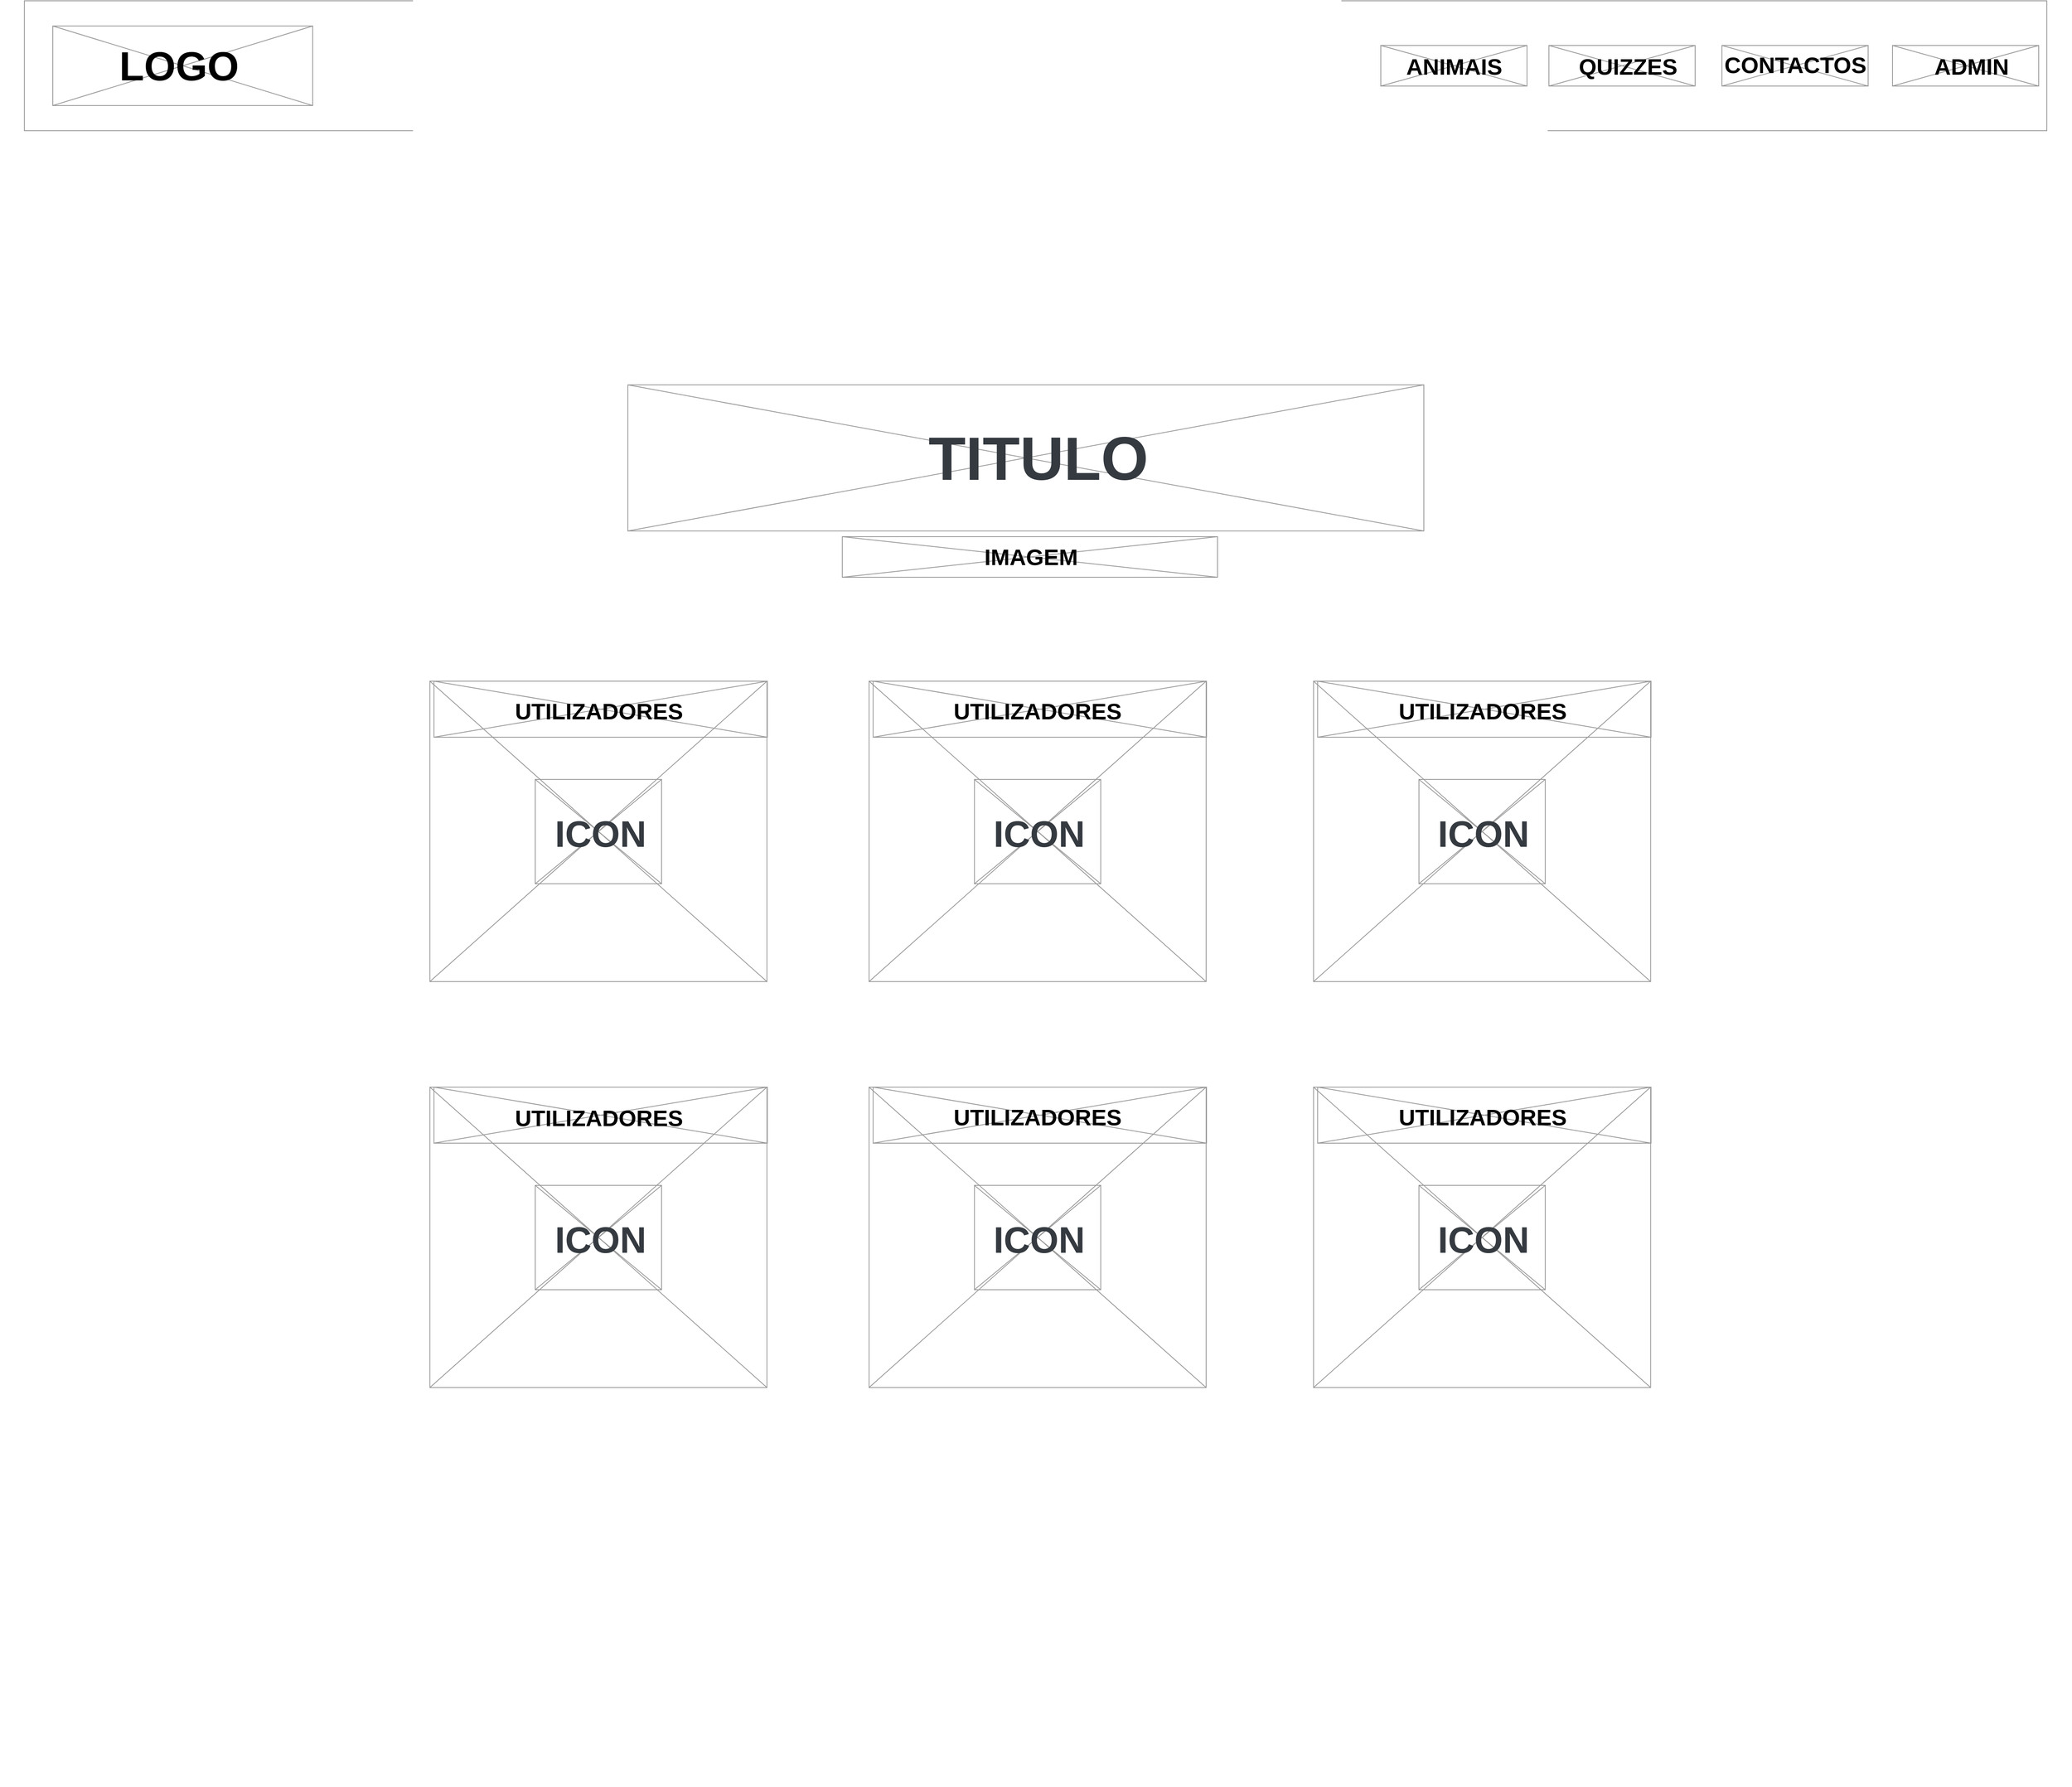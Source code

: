 <mxfile version="20.6.0" type="device" pages="9"><diagram id="iwMPPDz6rq1el5GcNyM2" name="menu_inicial"><mxGraphModel dx="5710" dy="2667" grid="1" gridSize="10" guides="1" tooltips="1" connect="1" arrows="1" fold="1" page="1" pageScale="1" pageWidth="850" pageHeight="1100" math="0" shadow="0"><root><mxCell id="0"/><mxCell id="1" parent="0"/><mxCell id="veRiWimN3rKVyJNI73gr-1" value="" style="rounded=0;whiteSpace=wrap;html=1;strokeColor=none;" parent="1" vertex="1"><mxGeometry x="-2550" y="-1100" width="2550" height="2200" as="geometry"/></mxCell><mxCell id="veRiWimN3rKVyJNI73gr-2" value="" style="rounded=0;whiteSpace=wrap;html=1;strokeColor=#999999;fillColor=none;strokeWidth=1;" parent="1" vertex="1"><mxGeometry x="-2520" y="-1099" width="2490" height="160" as="geometry"/></mxCell><mxCell id="veRiWimN3rKVyJNI73gr-5" value="" style="rounded=0;whiteSpace=wrap;html=1;strokeColor=none;fillColor=none;fontColor=default;" parent="1" vertex="1"><mxGeometry x="-800" y="-1069" width="770" height="96" as="geometry"/></mxCell><mxCell id="veRiWimN3rKVyJNI73gr-17" value="&lt;p style=&quot;line-height: 140%;&quot;&gt;&lt;font style=&quot;font-size: 28px;&quot;&gt;UTILIZADORES&lt;/font&gt;&lt;/p&gt;" style="text;html=1;resizable=0;autosize=1;align=center;verticalAlign=bottom;points=[];fillColor=none;strokeColor=none;rounded=0;strokeWidth=20;fontColor=#FFFFFF;" parent="1" vertex="1"><mxGeometry x="-1928.25" y="-241" width="230" height="60" as="geometry"/></mxCell><mxCell id="veRiWimN3rKVyJNI73gr-28" value="&lt;p style=&quot;line-height: 140%;&quot;&gt;&lt;font style=&quot;font-size: 28px;&quot;&gt;ANIMAIS&lt;/font&gt;&lt;/p&gt;" style="text;html=1;resizable=0;autosize=1;align=center;verticalAlign=bottom;points=[];fillColor=none;strokeColor=none;rounded=0;strokeWidth=20;fontColor=#FFFFFF;" parent="1" vertex="1"><mxGeometry x="-1348" y="-229" width="140" height="60" as="geometry"/></mxCell><mxCell id="EHXSKjQYqTik9_oZLNLO-5" value="" style="verticalLabelPosition=bottom;shadow=0;dashed=0;align=center;html=1;verticalAlign=top;strokeWidth=1;shape=mxgraph.mockup.graphics.simpleIcon;strokeColor=#999999;fillColor=none;" vertex="1" parent="1"><mxGeometry x="-2485" y="-1068" width="320" height="98" as="geometry"/></mxCell><mxCell id="EHXSKjQYqTik9_oZLNLO-8" value="LOGO" style="text;strokeColor=none;fillColor=none;html=1;fontSize=50;fontStyle=1;verticalAlign=middle;align=center;strokeWidth=1;fontColor=#000000;" vertex="1" parent="1"><mxGeometry x="-2380" y="-1039" width="100" height="40" as="geometry"/></mxCell><mxCell id="EHXSKjQYqTik9_oZLNLO-9" value="" style="verticalLabelPosition=bottom;shadow=0;dashed=0;align=center;html=1;verticalAlign=top;strokeWidth=1;shape=mxgraph.mockup.graphics.simpleIcon;strokeColor=#999999;fontSize=30;fontColor=#000000;fillColor=none;" vertex="1" parent="1"><mxGeometry x="-850" y="-1044" width="180" height="50" as="geometry"/></mxCell><mxCell id="EHXSKjQYqTik9_oZLNLO-10" value="&lt;p style=&quot;line-height: 140%;&quot;&gt;&lt;font style=&quot;font-size: 28px;&quot;&gt;ANIMAIS&lt;/font&gt;&lt;/p&gt;" style="text;html=1;resizable=0;autosize=1;align=center;verticalAlign=bottom;points=[];fillColor=none;strokeColor=none;rounded=0;strokeWidth=20;fontColor=#000000;fontStyle=1" vertex="1" parent="1"><mxGeometry x="-830" y="-1049" width="140" height="60" as="geometry"/></mxCell><mxCell id="EHXSKjQYqTik9_oZLNLO-11" value="" style="verticalLabelPosition=bottom;shadow=0;dashed=0;align=center;html=1;verticalAlign=top;strokeWidth=1;shape=mxgraph.mockup.graphics.simpleIcon;strokeColor=#999999;fontSize=30;fontColor=#000000;fillColor=none;" vertex="1" parent="1"><mxGeometry x="-643" y="-1044" width="180" height="50" as="geometry"/></mxCell><mxCell id="EHXSKjQYqTik9_oZLNLO-12" value="&lt;p style=&quot;line-height: 140%;&quot;&gt;&lt;span style=&quot;font-size: 28px;&quot;&gt;QUIZZES&lt;/span&gt;&lt;br&gt;&lt;/p&gt;" style="text;html=1;resizable=0;autosize=1;align=center;verticalAlign=bottom;points=[];fillColor=none;strokeColor=none;rounded=0;strokeWidth=20;fontColor=#000000;fontStyle=1" vertex="1" parent="1"><mxGeometry x="-616" y="-1049" width="140" height="60" as="geometry"/></mxCell><mxCell id="EHXSKjQYqTik9_oZLNLO-13" value="" style="verticalLabelPosition=bottom;shadow=0;dashed=0;align=center;html=1;verticalAlign=top;strokeWidth=1;shape=mxgraph.mockup.graphics.simpleIcon;strokeColor=#999999;fontSize=30;fontColor=#000000;fillColor=none;" vertex="1" parent="1"><mxGeometry x="-430" y="-1044" width="180" height="50" as="geometry"/></mxCell><mxCell id="EHXSKjQYqTik9_oZLNLO-14" value="&lt;p style=&quot;line-height: 140%;&quot;&gt;&lt;span style=&quot;font-size: 28px;&quot;&gt;CONTACTOS&lt;/span&gt;&lt;br&gt;&lt;/p&gt;" style="text;html=1;resizable=0;autosize=1;align=center;verticalAlign=bottom;points=[];fillColor=none;strokeColor=none;rounded=0;strokeWidth=20;fontColor=#000000;fontStyle=1" vertex="1" parent="1"><mxGeometry x="-440" y="-1051" width="200" height="60" as="geometry"/></mxCell><mxCell id="EHXSKjQYqTik9_oZLNLO-15" value="" style="verticalLabelPosition=bottom;shadow=0;dashed=0;align=center;html=1;verticalAlign=top;strokeWidth=1;shape=mxgraph.mockup.graphics.simpleIcon;strokeColor=#999999;fontSize=30;fontColor=#000000;fillColor=none;" vertex="1" parent="1"><mxGeometry x="-220" y="-1044" width="180" height="50" as="geometry"/></mxCell><mxCell id="EHXSKjQYqTik9_oZLNLO-16" value="&lt;p style=&quot;line-height: 140%;&quot;&gt;&lt;span style=&quot;font-size: 28px;&quot;&gt;ADMIN&lt;/span&gt;&lt;br&gt;&lt;/p&gt;" style="text;html=1;resizable=0;autosize=1;align=center;verticalAlign=bottom;points=[];fillColor=none;strokeColor=none;rounded=0;strokeWidth=20;fontColor=#000000;fontStyle=1" vertex="1" parent="1"><mxGeometry x="-183" y="-1049" width="120" height="60" as="geometry"/></mxCell><mxCell id="EHXSKjQYqTik9_oZLNLO-17" value="" style="verticalLabelPosition=bottom;shadow=0;dashed=0;align=center;html=1;verticalAlign=top;strokeWidth=1;shape=mxgraph.mockup.graphics.simpleIcon;strokeColor=#999999;fontSize=30;fontColor=#000000;fillColor=none;" vertex="1" parent="1"><mxGeometry x="-1777" y="-626" width="980" height="180" as="geometry"/></mxCell><mxCell id="EHXSKjQYqTik9_oZLNLO-18" value="&lt;p style=&quot;line-height: 140%; font-size: 75px;&quot;&gt;&lt;font style=&quot;font-size: 75px;&quot;&gt;TITULO&lt;/font&gt;&lt;/p&gt;" style="text;html=1;resizable=0;autosize=1;align=center;verticalAlign=bottom;points=[];fillColor=none;strokeColor=none;rounded=0;strokeWidth=34;fontColor=#343A40;fontSize=75;fontStyle=1" vertex="1" parent="1"><mxGeometry x="-1417.29" y="-675" width="290" height="270" as="geometry"/></mxCell><mxCell id="EHXSKjQYqTik9_oZLNLO-19" value="" style="verticalLabelPosition=bottom;shadow=0;dashed=0;align=center;html=1;verticalAlign=top;strokeWidth=1;shape=mxgraph.mockup.graphics.simpleIcon;strokeColor=#999999;fontSize=30;fontColor=#000000;fillColor=none;" vertex="1" parent="1"><mxGeometry x="-1513" y="-439" width="462" height="50" as="geometry"/></mxCell><mxCell id="EHXSKjQYqTik9_oZLNLO-20" value="" style="verticalLabelPosition=bottom;shadow=0;dashed=0;align=center;html=1;verticalAlign=top;strokeWidth=1;shape=mxgraph.mockup.graphics.simpleIcon;strokeColor=#999999;fontSize=30;fontColor=#000000;fillColor=none;" vertex="1" parent="1"><mxGeometry x="-2020.75" y="-261" width="415" height="370" as="geometry"/></mxCell><mxCell id="EHXSKjQYqTik9_oZLNLO-23" value="" style="verticalLabelPosition=bottom;shadow=0;dashed=0;align=center;html=1;verticalAlign=top;strokeWidth=1;shape=mxgraph.mockup.graphics.simpleIcon;strokeColor=#999999;fontSize=30;fontColor=#000000;fillColor=none;" vertex="1" parent="1"><mxGeometry x="-2015.75" y="-261" width="410.5" height="69" as="geometry"/></mxCell><mxCell id="EHXSKjQYqTik9_oZLNLO-24" value="" style="verticalLabelPosition=bottom;shadow=0;dashed=0;align=center;html=1;verticalAlign=top;strokeWidth=1;shape=mxgraph.mockup.graphics.simpleIcon;strokeColor=#999999;fontSize=30;fontColor=#000000;fillColor=none;" vertex="1" parent="1"><mxGeometry x="-1891" y="-140" width="155.5" height="128.5" as="geometry"/></mxCell><mxCell id="EHXSKjQYqTik9_oZLNLO-25" value="&lt;p style=&quot;line-height: 140%; font-size: 45px;&quot;&gt;&lt;font style=&quot;font-size: 45px;&quot;&gt;ICON&lt;/font&gt;&lt;/p&gt;" style="text;html=1;resizable=0;autosize=1;align=center;verticalAlign=bottom;points=[];fillColor=none;strokeColor=none;rounded=0;strokeWidth=34;fontColor=#343A40;fontSize=45;fontStyle=1" vertex="1" parent="1"><mxGeometry x="-1881.5" y="-164" width="140" height="170" as="geometry"/></mxCell><mxCell id="EHXSKjQYqTik9_oZLNLO-26" value="&lt;p style=&quot;line-height: 140%; font-size: 48px;&quot;&gt;&lt;span style=&quot;font-size: 28px;&quot;&gt;&lt;font color=&quot;#000000&quot;&gt;UTILIZADORES&lt;/font&gt;&lt;/span&gt;&lt;br&gt;&lt;/p&gt;" style="text;html=1;resizable=0;autosize=1;align=center;verticalAlign=bottom;points=[];fillColor=none;strokeColor=none;rounded=0;strokeWidth=34;fontColor=#343A40;fontSize=55;fontStyle=1" vertex="1" parent="1"><mxGeometry x="-1928.25" y="-320" width="230" height="180" as="geometry"/></mxCell><mxCell id="EHXSKjQYqTik9_oZLNLO-32" value="&lt;p style=&quot;line-height: 140%;&quot;&gt;&lt;font style=&quot;font-size: 28px;&quot;&gt;UTILIZADORES&lt;/font&gt;&lt;/p&gt;" style="text;html=1;resizable=0;autosize=1;align=center;verticalAlign=bottom;points=[];fillColor=none;strokeColor=none;rounded=0;strokeWidth=20;fontColor=#FFFFFF;" vertex="1" parent="1"><mxGeometry x="-1387.54" y="-241" width="230" height="60" as="geometry"/></mxCell><mxCell id="EHXSKjQYqTik9_oZLNLO-33" value="" style="verticalLabelPosition=bottom;shadow=0;dashed=0;align=center;html=1;verticalAlign=top;strokeWidth=1;shape=mxgraph.mockup.graphics.simpleIcon;strokeColor=#999999;fontSize=30;fontColor=#000000;fillColor=none;" vertex="1" parent="1"><mxGeometry x="-1480.04" y="-261" width="415" height="370" as="geometry"/></mxCell><mxCell id="EHXSKjQYqTik9_oZLNLO-34" value="" style="verticalLabelPosition=bottom;shadow=0;dashed=0;align=center;html=1;verticalAlign=top;strokeWidth=1;shape=mxgraph.mockup.graphics.simpleIcon;strokeColor=#999999;fontSize=30;fontColor=#000000;fillColor=none;" vertex="1" parent="1"><mxGeometry x="-1475.04" y="-261" width="410.5" height="69" as="geometry"/></mxCell><mxCell id="EHXSKjQYqTik9_oZLNLO-35" value="" style="verticalLabelPosition=bottom;shadow=0;dashed=0;align=center;html=1;verticalAlign=top;strokeWidth=1;shape=mxgraph.mockup.graphics.simpleIcon;strokeColor=#999999;fontSize=30;fontColor=#000000;fillColor=none;" vertex="1" parent="1"><mxGeometry x="-1350.29" y="-140" width="155.5" height="128.5" as="geometry"/></mxCell><mxCell id="EHXSKjQYqTik9_oZLNLO-36" value="&lt;p style=&quot;line-height: 140%; font-size: 45px;&quot;&gt;&lt;font style=&quot;font-size: 45px;&quot;&gt;ICON&lt;/font&gt;&lt;/p&gt;" style="text;html=1;resizable=0;autosize=1;align=center;verticalAlign=bottom;points=[];fillColor=none;strokeColor=none;rounded=0;strokeWidth=34;fontColor=#343A40;fontSize=45;fontStyle=1" vertex="1" parent="1"><mxGeometry x="-1340.79" y="-164" width="140" height="170" as="geometry"/></mxCell><mxCell id="EHXSKjQYqTik9_oZLNLO-37" value="&lt;p style=&quot;line-height: 140%; font-size: 48px;&quot;&gt;&lt;span style=&quot;font-size: 28px;&quot;&gt;&lt;font color=&quot;#000000&quot;&gt;UTILIZADORES&lt;/font&gt;&lt;/span&gt;&lt;br&gt;&lt;/p&gt;" style="text;html=1;resizable=0;autosize=1;align=center;verticalAlign=bottom;points=[];fillColor=none;strokeColor=none;rounded=0;strokeWidth=34;fontColor=#343A40;fontSize=55;fontStyle=1" vertex="1" parent="1"><mxGeometry x="-1387.54" y="-320" width="230" height="180" as="geometry"/></mxCell><mxCell id="EHXSKjQYqTik9_oZLNLO-38" value="&lt;p style=&quot;line-height: 140%;&quot;&gt;&lt;font style=&quot;font-size: 28px;&quot;&gt;UTILIZADORES&lt;/font&gt;&lt;/p&gt;" style="text;html=1;resizable=0;autosize=1;align=center;verticalAlign=bottom;points=[];fillColor=none;strokeColor=none;rounded=0;strokeWidth=20;fontColor=#FFFFFF;" vertex="1" parent="1"><mxGeometry x="-840.28" y="-241" width="230" height="60" as="geometry"/></mxCell><mxCell id="EHXSKjQYqTik9_oZLNLO-39" value="" style="verticalLabelPosition=bottom;shadow=0;dashed=0;align=center;html=1;verticalAlign=top;strokeWidth=1;shape=mxgraph.mockup.graphics.simpleIcon;strokeColor=#999999;fontSize=30;fontColor=#000000;fillColor=none;" vertex="1" parent="1"><mxGeometry x="-932.78" y="-261" width="415" height="370" as="geometry"/></mxCell><mxCell id="EHXSKjQYqTik9_oZLNLO-40" value="" style="verticalLabelPosition=bottom;shadow=0;dashed=0;align=center;html=1;verticalAlign=top;strokeWidth=1;shape=mxgraph.mockup.graphics.simpleIcon;strokeColor=#999999;fontSize=30;fontColor=#000000;fillColor=none;" vertex="1" parent="1"><mxGeometry x="-927.78" y="-261" width="410.5" height="69" as="geometry"/></mxCell><mxCell id="EHXSKjQYqTik9_oZLNLO-41" value="" style="verticalLabelPosition=bottom;shadow=0;dashed=0;align=center;html=1;verticalAlign=top;strokeWidth=1;shape=mxgraph.mockup.graphics.simpleIcon;strokeColor=#999999;fontSize=30;fontColor=#000000;fillColor=none;" vertex="1" parent="1"><mxGeometry x="-803.03" y="-140" width="155.5" height="128.5" as="geometry"/></mxCell><mxCell id="EHXSKjQYqTik9_oZLNLO-42" value="&lt;p style=&quot;line-height: 140%; font-size: 45px;&quot;&gt;&lt;font style=&quot;font-size: 45px;&quot;&gt;ICON&lt;/font&gt;&lt;/p&gt;" style="text;html=1;resizable=0;autosize=1;align=center;verticalAlign=bottom;points=[];fillColor=none;strokeColor=none;rounded=0;strokeWidth=34;fontColor=#343A40;fontSize=45;fontStyle=1" vertex="1" parent="1"><mxGeometry x="-793.53" y="-164" width="140" height="170" as="geometry"/></mxCell><mxCell id="EHXSKjQYqTik9_oZLNLO-43" value="&lt;p style=&quot;line-height: 140%; font-size: 48px;&quot;&gt;&lt;span style=&quot;font-size: 28px;&quot;&gt;&lt;font color=&quot;#000000&quot;&gt;UTILIZADORES&lt;/font&gt;&lt;/span&gt;&lt;br&gt;&lt;/p&gt;" style="text;html=1;resizable=0;autosize=1;align=center;verticalAlign=bottom;points=[];fillColor=none;strokeColor=none;rounded=0;strokeWidth=34;fontColor=#343A40;fontSize=55;fontStyle=1" vertex="1" parent="1"><mxGeometry x="-840.28" y="-320" width="230" height="180" as="geometry"/></mxCell><mxCell id="EHXSKjQYqTik9_oZLNLO-60" value="&lt;p style=&quot;line-height: 140%;&quot;&gt;&lt;font style=&quot;font-size: 28px;&quot;&gt;UTILIZADORES&lt;/font&gt;&lt;/p&gt;" style="text;html=1;resizable=0;autosize=1;align=center;verticalAlign=bottom;points=[];fillColor=none;strokeColor=none;rounded=0;strokeWidth=20;fontColor=#FFFFFF;" vertex="1" parent="1"><mxGeometry x="-1928.25" y="259" width="230" height="60" as="geometry"/></mxCell><mxCell id="EHXSKjQYqTik9_oZLNLO-61" value="&lt;p style=&quot;line-height: 140%;&quot;&gt;&lt;font style=&quot;font-size: 28px;&quot;&gt;ANIMAIS&lt;/font&gt;&lt;/p&gt;" style="text;html=1;resizable=0;autosize=1;align=center;verticalAlign=bottom;points=[];fillColor=none;strokeColor=none;rounded=0;strokeWidth=20;fontColor=#FFFFFF;" vertex="1" parent="1"><mxGeometry x="-1348" y="271" width="140" height="60" as="geometry"/></mxCell><mxCell id="EHXSKjQYqTik9_oZLNLO-62" value="" style="verticalLabelPosition=bottom;shadow=0;dashed=0;align=center;html=1;verticalAlign=top;strokeWidth=1;shape=mxgraph.mockup.graphics.simpleIcon;strokeColor=#999999;fontSize=30;fontColor=#000000;fillColor=none;" vertex="1" parent="1"><mxGeometry x="-2020.75" y="239" width="415" height="370" as="geometry"/></mxCell><mxCell id="EHXSKjQYqTik9_oZLNLO-63" value="" style="verticalLabelPosition=bottom;shadow=0;dashed=0;align=center;html=1;verticalAlign=top;strokeWidth=1;shape=mxgraph.mockup.graphics.simpleIcon;strokeColor=#999999;fontSize=30;fontColor=#000000;fillColor=none;" vertex="1" parent="1"><mxGeometry x="-2015.75" y="239" width="410.5" height="69" as="geometry"/></mxCell><mxCell id="EHXSKjQYqTik9_oZLNLO-64" value="" style="verticalLabelPosition=bottom;shadow=0;dashed=0;align=center;html=1;verticalAlign=top;strokeWidth=1;shape=mxgraph.mockup.graphics.simpleIcon;strokeColor=#999999;fontSize=30;fontColor=#000000;fillColor=none;" vertex="1" parent="1"><mxGeometry x="-1891" y="360" width="155.5" height="128.5" as="geometry"/></mxCell><mxCell id="EHXSKjQYqTik9_oZLNLO-65" value="&lt;p style=&quot;line-height: 140%; font-size: 45px;&quot;&gt;&lt;font style=&quot;font-size: 45px;&quot;&gt;ICON&lt;/font&gt;&lt;/p&gt;" style="text;html=1;resizable=0;autosize=1;align=center;verticalAlign=bottom;points=[];fillColor=none;strokeColor=none;rounded=0;strokeWidth=34;fontColor=#343A40;fontSize=45;fontStyle=1" vertex="1" parent="1"><mxGeometry x="-1881.5" y="336" width="140" height="170" as="geometry"/></mxCell><mxCell id="EHXSKjQYqTik9_oZLNLO-66" value="&lt;p style=&quot;line-height: 140%; font-size: 48px;&quot;&gt;&lt;span style=&quot;font-size: 28px;&quot;&gt;&lt;font color=&quot;#000000&quot;&gt;UTILIZADORES&lt;/font&gt;&lt;/span&gt;&lt;br&gt;&lt;/p&gt;" style="text;html=1;resizable=0;autosize=1;align=center;verticalAlign=bottom;points=[];fillColor=none;strokeColor=none;rounded=0;strokeWidth=34;fontColor=#343A40;fontSize=55;fontStyle=1" vertex="1" parent="1"><mxGeometry x="-1928.25" y="181" width="230" height="180" as="geometry"/></mxCell><mxCell id="EHXSKjQYqTik9_oZLNLO-67" value="&lt;p style=&quot;line-height: 140%;&quot;&gt;&lt;font style=&quot;font-size: 28px;&quot;&gt;UTILIZADORES&lt;/font&gt;&lt;/p&gt;" style="text;html=1;resizable=0;autosize=1;align=center;verticalAlign=bottom;points=[];fillColor=none;strokeColor=none;rounded=0;strokeWidth=20;fontColor=#FFFFFF;" vertex="1" parent="1"><mxGeometry x="-1387.54" y="259" width="230" height="60" as="geometry"/></mxCell><mxCell id="EHXSKjQYqTik9_oZLNLO-68" value="" style="verticalLabelPosition=bottom;shadow=0;dashed=0;align=center;html=1;verticalAlign=top;strokeWidth=1;shape=mxgraph.mockup.graphics.simpleIcon;strokeColor=#999999;fontSize=30;fontColor=#000000;fillColor=none;" vertex="1" parent="1"><mxGeometry x="-1480.04" y="239" width="415" height="370" as="geometry"/></mxCell><mxCell id="EHXSKjQYqTik9_oZLNLO-69" value="" style="verticalLabelPosition=bottom;shadow=0;dashed=0;align=center;html=1;verticalAlign=top;strokeWidth=1;shape=mxgraph.mockup.graphics.simpleIcon;strokeColor=#999999;fontSize=30;fontColor=#000000;fillColor=none;" vertex="1" parent="1"><mxGeometry x="-1475.04" y="239" width="410.5" height="69" as="geometry"/></mxCell><mxCell id="EHXSKjQYqTik9_oZLNLO-70" value="" style="verticalLabelPosition=bottom;shadow=0;dashed=0;align=center;html=1;verticalAlign=top;strokeWidth=1;shape=mxgraph.mockup.graphics.simpleIcon;strokeColor=#999999;fontSize=30;fontColor=#000000;fillColor=none;" vertex="1" parent="1"><mxGeometry x="-1350.29" y="360" width="155.5" height="128.5" as="geometry"/></mxCell><mxCell id="EHXSKjQYqTik9_oZLNLO-71" value="&lt;p style=&quot;line-height: 140%; font-size: 45px;&quot;&gt;&lt;font style=&quot;font-size: 45px;&quot;&gt;ICON&lt;/font&gt;&lt;/p&gt;" style="text;html=1;resizable=0;autosize=1;align=center;verticalAlign=bottom;points=[];fillColor=none;strokeColor=none;rounded=0;strokeWidth=34;fontColor=#343A40;fontSize=45;fontStyle=1" vertex="1" parent="1"><mxGeometry x="-1340.79" y="336" width="140" height="170" as="geometry"/></mxCell><mxCell id="EHXSKjQYqTik9_oZLNLO-72" value="&lt;p style=&quot;line-height: 140%; font-size: 48px;&quot;&gt;&lt;span style=&quot;font-size: 28px;&quot;&gt;&lt;font color=&quot;#000000&quot;&gt;UTILIZADORES&lt;/font&gt;&lt;/span&gt;&lt;br&gt;&lt;/p&gt;" style="text;html=1;resizable=0;autosize=1;align=center;verticalAlign=bottom;points=[];fillColor=none;strokeColor=none;rounded=0;strokeWidth=34;fontColor=#343A40;fontSize=55;fontStyle=1" vertex="1" parent="1"><mxGeometry x="-1387.54" y="180" width="230" height="180" as="geometry"/></mxCell><mxCell id="EHXSKjQYqTik9_oZLNLO-73" value="&lt;p style=&quot;line-height: 140%;&quot;&gt;&lt;font style=&quot;font-size: 28px;&quot;&gt;UTILIZADORES&lt;/font&gt;&lt;/p&gt;" style="text;html=1;resizable=0;autosize=1;align=center;verticalAlign=bottom;points=[];fillColor=none;strokeColor=none;rounded=0;strokeWidth=20;fontColor=#FFFFFF;" vertex="1" parent="1"><mxGeometry x="-840.28" y="259" width="230" height="60" as="geometry"/></mxCell><mxCell id="EHXSKjQYqTik9_oZLNLO-74" value="" style="verticalLabelPosition=bottom;shadow=0;dashed=0;align=center;html=1;verticalAlign=top;strokeWidth=1;shape=mxgraph.mockup.graphics.simpleIcon;strokeColor=#999999;fontSize=30;fontColor=#000000;fillColor=none;" vertex="1" parent="1"><mxGeometry x="-932.78" y="239" width="415" height="370" as="geometry"/></mxCell><mxCell id="EHXSKjQYqTik9_oZLNLO-75" value="" style="verticalLabelPosition=bottom;shadow=0;dashed=0;align=center;html=1;verticalAlign=top;strokeWidth=1;shape=mxgraph.mockup.graphics.simpleIcon;strokeColor=#999999;fontSize=30;fontColor=#000000;fillColor=none;" vertex="1" parent="1"><mxGeometry x="-927.78" y="239" width="410.5" height="69" as="geometry"/></mxCell><mxCell id="EHXSKjQYqTik9_oZLNLO-76" value="" style="verticalLabelPosition=bottom;shadow=0;dashed=0;align=center;html=1;verticalAlign=top;strokeWidth=1;shape=mxgraph.mockup.graphics.simpleIcon;strokeColor=#999999;fontSize=30;fontColor=#000000;fillColor=none;" vertex="1" parent="1"><mxGeometry x="-803.03" y="360" width="155.5" height="128.5" as="geometry"/></mxCell><mxCell id="EHXSKjQYqTik9_oZLNLO-77" value="&lt;p style=&quot;line-height: 140%; font-size: 45px;&quot;&gt;&lt;font style=&quot;font-size: 45px;&quot;&gt;ICON&lt;/font&gt;&lt;/p&gt;" style="text;html=1;resizable=0;autosize=1;align=center;verticalAlign=bottom;points=[];fillColor=none;strokeColor=none;rounded=0;strokeWidth=34;fontColor=#343A40;fontSize=45;fontStyle=1" vertex="1" parent="1"><mxGeometry x="-793.53" y="336" width="140" height="170" as="geometry"/></mxCell><mxCell id="EHXSKjQYqTik9_oZLNLO-78" value="&lt;p style=&quot;line-height: 140%; font-size: 48px;&quot;&gt;&lt;span style=&quot;font-size: 28px;&quot;&gt;&lt;font color=&quot;#000000&quot;&gt;UTILIZADORES&lt;/font&gt;&lt;/span&gt;&lt;br&gt;&lt;/p&gt;" style="text;html=1;resizable=0;autosize=1;align=center;verticalAlign=bottom;points=[];fillColor=none;strokeColor=none;rounded=0;strokeWidth=34;fontColor=#343A40;fontSize=55;fontStyle=1" vertex="1" parent="1"><mxGeometry x="-840.28" y="180" width="230" height="180" as="geometry"/></mxCell><mxCell id="EHXSKjQYqTik9_oZLNLO-79" value="&lt;p style=&quot;line-height: 140%; font-size: 48px;&quot;&gt;&lt;span style=&quot;font-size: 28px;&quot;&gt;&lt;font color=&quot;#000000&quot;&gt;IMAGEM&lt;/font&gt;&lt;/span&gt;&lt;br&gt;&lt;/p&gt;" style="text;html=1;resizable=0;autosize=1;align=center;verticalAlign=bottom;points=[];fillColor=none;strokeColor=none;rounded=0;strokeWidth=34;fontColor=#343A40;fontSize=55;fontStyle=1" vertex="1" parent="1"><mxGeometry x="-1351" y="-510" width="140" height="180" as="geometry"/></mxCell></root></mxGraphModel></diagram><diagram name="sponsors" id="Wvzz6Lc-R3xBKAJM6q-P"><mxGraphModel dx="5394" dy="2510" grid="1" gridSize="10" guides="1" tooltips="1" connect="1" arrows="1" fold="1" page="1" pageScale="1" pageWidth="850" pageHeight="1100" math="0" shadow="0"><root><mxCell id="66yxuouqf_G4gxamcgNE-0"/><mxCell id="66yxuouqf_G4gxamcgNE-1" parent="66yxuouqf_G4gxamcgNE-0"/><mxCell id="66yxuouqf_G4gxamcgNE-2" value="" style="rounded=0;whiteSpace=wrap;html=1;strokeColor=none;" parent="66yxuouqf_G4gxamcgNE-1" vertex="1"><mxGeometry x="-2550" y="-1100" width="2550" height="2200" as="geometry"/></mxCell><mxCell id="rc_881YU9I7YzD6h8I6--2" value="" style="rounded=0;whiteSpace=wrap;html=1;shadow=0;glass=0;labelBackgroundColor=#FFFFFF;sketch=0;strokeColor=none;strokeWidth=1;fontSize=9;fontColor=none;fillColor=none;gradientColor=none;noLabel=1;" parent="66yxuouqf_G4gxamcgNE-1" vertex="1"><mxGeometry x="-2270" y="-280" width="2010" height="710" as="geometry"/></mxCell><mxCell id="jEiIKuxRFxaJRfee099q-0" value="" style="rounded=0;whiteSpace=wrap;html=1;strokeColor=#999999;fillColor=none;strokeWidth=1;" vertex="1" parent="66yxuouqf_G4gxamcgNE-1"><mxGeometry x="-2520" y="-1098" width="2490" height="160" as="geometry"/></mxCell><mxCell id="jEiIKuxRFxaJRfee099q-1" value="" style="rounded=0;whiteSpace=wrap;html=1;strokeColor=none;fillColor=none;fontColor=default;" vertex="1" parent="66yxuouqf_G4gxamcgNE-1"><mxGeometry x="-800" y="-1068" width="770" height="96" as="geometry"/></mxCell><mxCell id="jEiIKuxRFxaJRfee099q-2" value="" style="verticalLabelPosition=bottom;shadow=0;dashed=0;align=center;html=1;verticalAlign=top;strokeWidth=1;shape=mxgraph.mockup.graphics.simpleIcon;strokeColor=#999999;fillColor=none;" vertex="1" parent="66yxuouqf_G4gxamcgNE-1"><mxGeometry x="-2485" y="-1067" width="320" height="98" as="geometry"/></mxCell><mxCell id="jEiIKuxRFxaJRfee099q-3" value="LOGO" style="text;strokeColor=none;fillColor=none;html=1;fontSize=50;fontStyle=1;verticalAlign=middle;align=center;strokeWidth=1;fontColor=#000000;" vertex="1" parent="66yxuouqf_G4gxamcgNE-1"><mxGeometry x="-2380" y="-1038" width="100" height="40" as="geometry"/></mxCell><mxCell id="jEiIKuxRFxaJRfee099q-4" value="" style="verticalLabelPosition=bottom;shadow=0;dashed=0;align=center;html=1;verticalAlign=top;strokeWidth=1;shape=mxgraph.mockup.graphics.simpleIcon;strokeColor=#999999;fontSize=30;fontColor=#000000;fillColor=none;" vertex="1" parent="66yxuouqf_G4gxamcgNE-1"><mxGeometry x="-850" y="-1043" width="180" height="50" as="geometry"/></mxCell><mxCell id="jEiIKuxRFxaJRfee099q-5" value="&lt;p style=&quot;line-height: 140%;&quot;&gt;&lt;font style=&quot;font-size: 28px;&quot;&gt;ANIMAIS&lt;/font&gt;&lt;/p&gt;" style="text;html=1;resizable=0;autosize=1;align=center;verticalAlign=bottom;points=[];fillColor=none;strokeColor=none;rounded=0;strokeWidth=20;fontColor=#000000;fontStyle=1" vertex="1" parent="66yxuouqf_G4gxamcgNE-1"><mxGeometry x="-830" y="-1048" width="140" height="60" as="geometry"/></mxCell><mxCell id="jEiIKuxRFxaJRfee099q-6" value="" style="verticalLabelPosition=bottom;shadow=0;dashed=0;align=center;html=1;verticalAlign=top;strokeWidth=1;shape=mxgraph.mockup.graphics.simpleIcon;strokeColor=#999999;fontSize=30;fontColor=#000000;fillColor=none;" vertex="1" parent="66yxuouqf_G4gxamcgNE-1"><mxGeometry x="-643" y="-1043" width="180" height="50" as="geometry"/></mxCell><mxCell id="jEiIKuxRFxaJRfee099q-7" value="&lt;p style=&quot;line-height: 140%;&quot;&gt;&lt;span style=&quot;font-size: 28px;&quot;&gt;QUIZZES&lt;/span&gt;&lt;br&gt;&lt;/p&gt;" style="text;html=1;resizable=0;autosize=1;align=center;verticalAlign=bottom;points=[];fillColor=none;strokeColor=none;rounded=0;strokeWidth=20;fontColor=#000000;fontStyle=1" vertex="1" parent="66yxuouqf_G4gxamcgNE-1"><mxGeometry x="-616" y="-1048" width="140" height="60" as="geometry"/></mxCell><mxCell id="jEiIKuxRFxaJRfee099q-8" value="" style="verticalLabelPosition=bottom;shadow=0;dashed=0;align=center;html=1;verticalAlign=top;strokeWidth=1;shape=mxgraph.mockup.graphics.simpleIcon;strokeColor=#999999;fontSize=30;fontColor=#000000;fillColor=none;" vertex="1" parent="66yxuouqf_G4gxamcgNE-1"><mxGeometry x="-430" y="-1043" width="180" height="50" as="geometry"/></mxCell><mxCell id="jEiIKuxRFxaJRfee099q-9" value="&lt;p style=&quot;line-height: 140%;&quot;&gt;&lt;span style=&quot;font-size: 28px;&quot;&gt;CONTACTOS&lt;/span&gt;&lt;br&gt;&lt;/p&gt;" style="text;html=1;resizable=0;autosize=1;align=center;verticalAlign=bottom;points=[];fillColor=none;strokeColor=none;rounded=0;strokeWidth=20;fontColor=#000000;fontStyle=1" vertex="1" parent="66yxuouqf_G4gxamcgNE-1"><mxGeometry x="-440" y="-1050" width="200" height="60" as="geometry"/></mxCell><mxCell id="jEiIKuxRFxaJRfee099q-10" value="" style="verticalLabelPosition=bottom;shadow=0;dashed=0;align=center;html=1;verticalAlign=top;strokeWidth=1;shape=mxgraph.mockup.graphics.simpleIcon;strokeColor=#999999;fontSize=30;fontColor=#000000;fillColor=none;" vertex="1" parent="66yxuouqf_G4gxamcgNE-1"><mxGeometry x="-220" y="-1043" width="180" height="50" as="geometry"/></mxCell><mxCell id="jEiIKuxRFxaJRfee099q-11" value="&lt;p style=&quot;line-height: 140%;&quot;&gt;&lt;span style=&quot;font-size: 28px;&quot;&gt;ADMIN&lt;/span&gt;&lt;br&gt;&lt;/p&gt;" style="text;html=1;resizable=0;autosize=1;align=center;verticalAlign=bottom;points=[];fillColor=none;strokeColor=none;rounded=0;strokeWidth=20;fontColor=#000000;fontStyle=1" vertex="1" parent="66yxuouqf_G4gxamcgNE-1"><mxGeometry x="-183" y="-1048" width="120" height="60" as="geometry"/></mxCell><mxCell id="jEiIKuxRFxaJRfee099q-12" value="" style="verticalLabelPosition=bottom;shadow=0;dashed=0;align=center;html=1;verticalAlign=top;strokeWidth=1;shape=mxgraph.mockup.graphics.simpleIcon;strokeColor=#999999;fontSize=30;fontColor=#000000;fillColor=none;" vertex="1" parent="66yxuouqf_G4gxamcgNE-1"><mxGeometry x="-1777" y="-625" width="980" height="180" as="geometry"/></mxCell><mxCell id="jEiIKuxRFxaJRfee099q-13" value="&lt;p style=&quot;line-height: 140%; font-size: 75px;&quot;&gt;&lt;font style=&quot;font-size: 75px;&quot;&gt;TITULO&lt;/font&gt;&lt;/p&gt;" style="text;html=1;resizable=0;autosize=1;align=center;verticalAlign=bottom;points=[];fillColor=none;strokeColor=none;rounded=0;strokeWidth=34;fontColor=#343A40;fontSize=75;fontStyle=1" vertex="1" parent="66yxuouqf_G4gxamcgNE-1"><mxGeometry x="-1417.29" y="-674" width="290" height="270" as="geometry"/></mxCell><mxCell id="jEiIKuxRFxaJRfee099q-14" value="" style="verticalLabelPosition=bottom;shadow=0;dashed=0;align=center;html=1;verticalAlign=top;strokeWidth=1;shape=mxgraph.mockup.graphics.simpleIcon;strokeColor=#999999;fontSize=30;fontColor=#000000;fillColor=none;" vertex="1" parent="66yxuouqf_G4gxamcgNE-1"><mxGeometry x="-1513" y="-438" width="462" height="50" as="geometry"/></mxCell><mxCell id="FtVD-Zsy3ZsZhmaWbe8U-0" value="&lt;p style=&quot;line-height: 140%; font-size: 48px;&quot;&gt;&lt;span style=&quot;font-size: 28px;&quot;&gt;&lt;font color=&quot;#000000&quot;&gt;IMAGEM&lt;/font&gt;&lt;/span&gt;&lt;br&gt;&lt;/p&gt;" style="text;html=1;resizable=0;autosize=1;align=center;verticalAlign=bottom;points=[];fillColor=none;strokeColor=none;rounded=0;strokeWidth=34;fontColor=#343A40;fontSize=55;fontStyle=1" vertex="1" parent="66yxuouqf_G4gxamcgNE-1"><mxGeometry x="-1351" y="-510" width="140" height="180" as="geometry"/></mxCell><mxCell id="FtVD-Zsy3ZsZhmaWbe8U-1" value="&lt;span style=&quot;font-size: 24px;&quot;&gt;ADICIONAR SPONSOR&lt;/span&gt;" style="labelPosition=center;verticalLabelPosition=middle;align=center;html=1;shape=mxgraph.basic.button;dx=10;whiteSpace=wrap;strokeColor=#999999;strokeWidth=1;fontSize=50;fontColor=#000000;fillColor=none;verticalAlign=top;" vertex="1" parent="66yxuouqf_G4gxamcgNE-1"><mxGeometry x="-2260" y="-269" width="420" height="90" as="geometry"/></mxCell><mxCell id="FtVD-Zsy3ZsZhmaWbe8U-2" value="&lt;span style=&quot;font-size: 24px;&quot;&gt;MENU PRINCIPAL&lt;/span&gt;" style="labelPosition=center;verticalLabelPosition=middle;align=center;html=1;shape=mxgraph.basic.button;dx=10;whiteSpace=wrap;strokeColor=#999999;strokeWidth=1;fontSize=50;fontColor=#000000;fillColor=none;verticalAlign=top;" vertex="1" parent="66yxuouqf_G4gxamcgNE-1"><mxGeometry x="-1790" y="-269" width="420" height="90" as="geometry"/></mxCell><mxCell id="FtVD-Zsy3ZsZhmaWbe8U-21" value="" style="shape=table;html=1;whiteSpace=wrap;startSize=0;container=1;collapsible=0;childLayout=tableLayout;strokeWidth=2;strokeColor=#999999;fontSize=50;fontColor=#000000;fillColor=none;" vertex="1" parent="66yxuouqf_G4gxamcgNE-1"><mxGeometry x="-2261" y="-135" width="850" height="250" as="geometry"/></mxCell><mxCell id="FtVD-Zsy3ZsZhmaWbe8U-22" value="" style="shape=tableRow;horizontal=0;startSize=0;swimlaneHead=0;swimlaneBody=0;top=0;left=0;bottom=0;right=0;collapsible=0;dropTarget=0;fillColor=none;points=[[0,0.5],[1,0.5]];portConstraint=eastwest;strokeColor=#999999;strokeWidth=1;fontSize=50;fontColor=#000000;" vertex="1" parent="FtVD-Zsy3ZsZhmaWbe8U-21"><mxGeometry width="850" height="84" as="geometry"/></mxCell><mxCell id="FtVD-Zsy3ZsZhmaWbe8U-23" value="&lt;font style=&quot;font-size: 30px;&quot;&gt;&amp;nbsp; NOME&lt;/font&gt;" style="shape=partialRectangle;html=1;whiteSpace=wrap;connectable=0;fillColor=none;top=0;left=0;bottom=0;right=0;overflow=hidden;fontStyle=1;strokeColor=#999999;strokeWidth=1;fontSize=50;fontColor=#000000;align=left;" vertex="1" parent="FtVD-Zsy3ZsZhmaWbe8U-22"><mxGeometry width="530" height="84" as="geometry"><mxRectangle width="530" height="84" as="alternateBounds"/></mxGeometry></mxCell><mxCell id="FtVD-Zsy3ZsZhmaWbe8U-24" value="&lt;font style=&quot;font-size: 30px;&quot;&gt;&amp;nbsp; ANIMAL&lt;/font&gt;" style="shape=partialRectangle;html=1;whiteSpace=wrap;connectable=0;fillColor=none;top=0;left=0;bottom=0;right=0;overflow=hidden;fontStyle=1;strokeColor=#999999;strokeWidth=1;fontSize=50;fontColor=#000000;align=left;" vertex="1" parent="FtVD-Zsy3ZsZhmaWbe8U-22"><mxGeometry x="530" width="320" height="84" as="geometry"><mxRectangle width="320" height="84" as="alternateBounds"/></mxGeometry></mxCell><mxCell id="FtVD-Zsy3ZsZhmaWbe8U-25" value="" style="shape=tableRow;horizontal=0;startSize=0;swimlaneHead=0;swimlaneBody=0;top=0;left=0;bottom=0;right=0;collapsible=0;dropTarget=0;fillColor=none;points=[[0,0.5],[1,0.5]];portConstraint=eastwest;strokeColor=#999999;strokeWidth=1;fontSize=30;fontColor=#000000;align=left;" vertex="1" parent="FtVD-Zsy3ZsZhmaWbe8U-21"><mxGeometry y="84" width="850" height="82" as="geometry"/></mxCell><mxCell id="FtVD-Zsy3ZsZhmaWbe8U-26" value="&amp;nbsp; row 1, cell 1" style="shape=partialRectangle;html=1;whiteSpace=wrap;connectable=0;fillColor=none;top=0;left=0;bottom=0;right=0;overflow=hidden;strokeColor=#999999;strokeWidth=1;fontSize=30;fontColor=#000000;align=left;" vertex="1" parent="FtVD-Zsy3ZsZhmaWbe8U-25"><mxGeometry width="530" height="82" as="geometry"><mxRectangle width="530" height="82" as="alternateBounds"/></mxGeometry></mxCell><mxCell id="FtVD-Zsy3ZsZhmaWbe8U-27" value="&amp;nbsp; row 1, cell 2" style="shape=partialRectangle;html=1;whiteSpace=wrap;connectable=0;fillColor=none;top=0;left=0;bottom=0;right=0;overflow=hidden;strokeColor=#999999;strokeWidth=1;fontSize=30;fontColor=#000000;align=left;" vertex="1" parent="FtVD-Zsy3ZsZhmaWbe8U-25"><mxGeometry x="530" width="320" height="82" as="geometry"><mxRectangle width="320" height="82" as="alternateBounds"/></mxGeometry></mxCell><mxCell id="FtVD-Zsy3ZsZhmaWbe8U-28" value="" style="shape=tableRow;horizontal=0;startSize=0;swimlaneHead=0;swimlaneBody=0;top=0;left=0;bottom=0;right=0;collapsible=0;dropTarget=0;fillColor=none;points=[[0,0.5],[1,0.5]];portConstraint=eastwest;strokeColor=#999999;strokeWidth=1;fontSize=30;fontColor=#000000;align=left;" vertex="1" parent="FtVD-Zsy3ZsZhmaWbe8U-21"><mxGeometry y="166" width="850" height="84" as="geometry"/></mxCell><mxCell id="FtVD-Zsy3ZsZhmaWbe8U-29" value="&amp;nbsp; row 2, cell 1" style="shape=partialRectangle;html=1;whiteSpace=wrap;connectable=0;fillColor=none;top=0;left=0;bottom=0;right=0;overflow=hidden;strokeColor=#999999;strokeWidth=1;fontSize=30;fontColor=#000000;align=left;" vertex="1" parent="FtVD-Zsy3ZsZhmaWbe8U-28"><mxGeometry width="530" height="84" as="geometry"><mxRectangle width="530" height="84" as="alternateBounds"/></mxGeometry></mxCell><mxCell id="FtVD-Zsy3ZsZhmaWbe8U-30" value="&amp;nbsp; row 2, cell 2" style="shape=partialRectangle;html=1;whiteSpace=wrap;connectable=0;fillColor=none;top=0;left=0;bottom=0;right=0;overflow=hidden;strokeColor=#999999;strokeWidth=1;fontSize=30;fontColor=#000000;align=left;" vertex="1" parent="FtVD-Zsy3ZsZhmaWbe8U-28"><mxGeometry x="530" width="320" height="84" as="geometry"><mxRectangle width="320" height="84" as="alternateBounds"/></mxGeometry></mxCell><mxCell id="FtVD-Zsy3ZsZhmaWbe8U-31" value="" style="shape=table;html=1;whiteSpace=wrap;startSize=0;container=1;collapsible=0;childLayout=tableLayout;strokeWidth=2;strokeColor=#999999;fontSize=50;fontColor=#000000;fillColor=none;" vertex="1" parent="66yxuouqf_G4gxamcgNE-1"><mxGeometry x="-1411" y="-135" width="1140" height="250" as="geometry"/></mxCell><mxCell id="FtVD-Zsy3ZsZhmaWbe8U-32" value="" style="shape=tableRow;horizontal=0;startSize=0;swimlaneHead=0;swimlaneBody=0;top=0;left=0;bottom=0;right=0;collapsible=0;dropTarget=0;fillColor=none;points=[[0,0.5],[1,0.5]];portConstraint=eastwest;strokeColor=#999999;strokeWidth=1;fontSize=50;fontColor=#000000;" vertex="1" parent="FtVD-Zsy3ZsZhmaWbe8U-31"><mxGeometry width="1140" height="84" as="geometry"/></mxCell><mxCell id="FtVD-Zsy3ZsZhmaWbe8U-33" value="DATA DE CRIAÇÃO" style="shape=partialRectangle;html=1;whiteSpace=wrap;connectable=0;fillColor=none;top=0;left=0;bottom=0;right=0;overflow=hidden;fontStyle=1;strokeColor=#999999;strokeWidth=1;fontSize=30;fontColor=#000000;align=left;" vertex="1" parent="FtVD-Zsy3ZsZhmaWbe8U-32"><mxGeometry width="490" height="84" as="geometry"><mxRectangle width="490" height="84" as="alternateBounds"/></mxGeometry></mxCell><mxCell id="FtVD-Zsy3ZsZhmaWbe8U-34" value="&amp;nbsp; AÇÕES" style="shape=partialRectangle;html=1;whiteSpace=wrap;connectable=0;fillColor=none;top=0;left=0;bottom=0;right=0;overflow=hidden;fontStyle=1;strokeColor=#999999;strokeWidth=1;fontSize=30;fontColor=#000000;align=left;" vertex="1" parent="FtVD-Zsy3ZsZhmaWbe8U-32"><mxGeometry x="490" width="650" height="84" as="geometry"><mxRectangle width="650" height="84" as="alternateBounds"/></mxGeometry></mxCell><mxCell id="FtVD-Zsy3ZsZhmaWbe8U-35" value="" style="shape=tableRow;horizontal=0;startSize=0;swimlaneHead=0;swimlaneBody=0;top=0;left=0;bottom=0;right=0;collapsible=0;dropTarget=0;fillColor=none;points=[[0,0.5],[1,0.5]];portConstraint=eastwest;strokeColor=#999999;strokeWidth=1;fontSize=50;fontColor=#000000;" vertex="1" parent="FtVD-Zsy3ZsZhmaWbe8U-31"><mxGeometry y="84" width="1140" height="82" as="geometry"/></mxCell><mxCell id="FtVD-Zsy3ZsZhmaWbe8U-36" value="&amp;nbsp; row 1, cell 1" style="shape=partialRectangle;html=1;whiteSpace=wrap;connectable=0;fillColor=none;top=0;left=0;bottom=0;right=0;overflow=hidden;strokeColor=#999999;strokeWidth=1;fontSize=30;fontColor=#000000;align=left;" vertex="1" parent="FtVD-Zsy3ZsZhmaWbe8U-35"><mxGeometry width="490" height="82" as="geometry"><mxRectangle width="490" height="82" as="alternateBounds"/></mxGeometry></mxCell><mxCell id="FtVD-Zsy3ZsZhmaWbe8U-37" value="" style="shape=partialRectangle;html=1;whiteSpace=wrap;connectable=0;fillColor=none;top=0;left=0;bottom=0;right=0;overflow=hidden;strokeColor=#999999;strokeWidth=1;fontSize=50;fontColor=#000000;" vertex="1" parent="FtVD-Zsy3ZsZhmaWbe8U-35"><mxGeometry x="490" width="650" height="82" as="geometry"><mxRectangle width="650" height="82" as="alternateBounds"/></mxGeometry></mxCell><mxCell id="FtVD-Zsy3ZsZhmaWbe8U-38" value="" style="shape=tableRow;horizontal=0;startSize=0;swimlaneHead=0;swimlaneBody=0;top=0;left=0;bottom=0;right=0;collapsible=0;dropTarget=0;fillColor=none;points=[[0,0.5],[1,0.5]];portConstraint=eastwest;strokeColor=#999999;strokeWidth=1;fontSize=50;fontColor=#000000;" vertex="1" parent="FtVD-Zsy3ZsZhmaWbe8U-31"><mxGeometry y="166" width="1140" height="84" as="geometry"/></mxCell><mxCell id="FtVD-Zsy3ZsZhmaWbe8U-39" value="&amp;nbsp; row 2, cell 1" style="shape=partialRectangle;html=1;whiteSpace=wrap;connectable=0;fillColor=none;top=0;left=0;bottom=0;right=0;overflow=hidden;strokeColor=#999999;strokeWidth=1;fontSize=30;fontColor=#000000;align=left;" vertex="1" parent="FtVD-Zsy3ZsZhmaWbe8U-38"><mxGeometry width="490" height="84" as="geometry"><mxRectangle width="490" height="84" as="alternateBounds"/></mxGeometry></mxCell><mxCell id="FtVD-Zsy3ZsZhmaWbe8U-40" value="" style="shape=partialRectangle;html=1;whiteSpace=wrap;connectable=0;fillColor=none;top=0;left=0;bottom=0;right=0;overflow=hidden;strokeColor=#999999;strokeWidth=1;fontSize=50;fontColor=#000000;" vertex="1" parent="FtVD-Zsy3ZsZhmaWbe8U-38"><mxGeometry x="490" width="650" height="84" as="geometry"><mxRectangle width="650" height="84" as="alternateBounds"/></mxGeometry></mxCell><mxCell id="FtVD-Zsy3ZsZhmaWbe8U-44" value="&lt;span style=&quot;font-size: 20px;&quot;&gt;EDITAR&lt;/span&gt;" style="labelPosition=center;verticalLabelPosition=middle;align=center;html=1;shape=mxgraph.basic.button;dx=10;whiteSpace=wrap;strokeColor=#999999;strokeWidth=1;fontSize=20;fontColor=#000000;fillColor=none;verticalAlign=middle;labelBackgroundColor=none;" vertex="1" parent="66yxuouqf_G4gxamcgNE-1"><mxGeometry x="-906" y="-45" width="146" height="70" as="geometry"/></mxCell><mxCell id="FtVD-Zsy3ZsZhmaWbe8U-45" value="&lt;span style=&quot;font-size: 20px;&quot;&gt;VER&lt;/span&gt;" style="labelPosition=center;verticalLabelPosition=middle;align=center;html=1;shape=mxgraph.basic.button;dx=10;whiteSpace=wrap;strokeColor=#999999;strokeWidth=1;fontSize=20;fontColor=#000000;fillColor=none;verticalAlign=middle;labelBackgroundColor=none;" vertex="1" parent="66yxuouqf_G4gxamcgNE-1"><mxGeometry x="-736" y="-45" width="146" height="70" as="geometry"/></mxCell><mxCell id="FtVD-Zsy3ZsZhmaWbe8U-46" value="&lt;span style=&quot;font-size: 20px;&quot;&gt;REMOVER&lt;/span&gt;" style="labelPosition=center;verticalLabelPosition=middle;align=center;html=1;shape=mxgraph.basic.button;dx=10;whiteSpace=wrap;strokeColor=#999999;strokeWidth=1;fontSize=20;fontColor=#000000;fillColor=none;verticalAlign=middle;labelBackgroundColor=none;" vertex="1" parent="66yxuouqf_G4gxamcgNE-1"><mxGeometry x="-567" y="-45" width="217" height="70" as="geometry"/></mxCell><mxCell id="FtVD-Zsy3ZsZhmaWbe8U-47" value="&lt;span style=&quot;font-size: 20px;&quot;&gt;EDITAR&lt;/span&gt;" style="labelPosition=center;verticalLabelPosition=middle;align=center;html=1;shape=mxgraph.basic.button;dx=10;whiteSpace=wrap;strokeColor=#999999;strokeWidth=1;fontSize=20;fontColor=#000000;fillColor=none;verticalAlign=middle;labelBackgroundColor=none;" vertex="1" parent="66yxuouqf_G4gxamcgNE-1"><mxGeometry x="-906" y="38" width="146" height="70" as="geometry"/></mxCell><mxCell id="FtVD-Zsy3ZsZhmaWbe8U-48" value="&lt;span style=&quot;font-size: 20px;&quot;&gt;VER&lt;/span&gt;" style="labelPosition=center;verticalLabelPosition=middle;align=center;html=1;shape=mxgraph.basic.button;dx=10;whiteSpace=wrap;strokeColor=#999999;strokeWidth=1;fontSize=20;fontColor=#000000;fillColor=none;verticalAlign=middle;labelBackgroundColor=none;" vertex="1" parent="66yxuouqf_G4gxamcgNE-1"><mxGeometry x="-736" y="38" width="146" height="70" as="geometry"/></mxCell><mxCell id="FtVD-Zsy3ZsZhmaWbe8U-49" value="&lt;span style=&quot;font-size: 20px;&quot;&gt;REMOVER&lt;/span&gt;" style="labelPosition=center;verticalLabelPosition=middle;align=center;html=1;shape=mxgraph.basic.button;dx=10;whiteSpace=wrap;strokeColor=#999999;strokeWidth=1;fontSize=20;fontColor=#000000;fillColor=none;verticalAlign=middle;labelBackgroundColor=none;" vertex="1" parent="66yxuouqf_G4gxamcgNE-1"><mxGeometry x="-567" y="38" width="217" height="70" as="geometry"/></mxCell></root></mxGraphModel></diagram><diagram name="add_sponsors" id="1r85CjmW3_CACoF8GoF0"><mxGraphModel dx="5394" dy="2510" grid="1" gridSize="10" guides="1" tooltips="1" connect="1" arrows="1" fold="1" page="1" pageScale="1" pageWidth="850" pageHeight="1100" math="0" shadow="0"><root><mxCell id="6LomQIkDxJQ5awGFHhyv-0"/><mxCell id="6LomQIkDxJQ5awGFHhyv-1" parent="6LomQIkDxJQ5awGFHhyv-0"/><mxCell id="6LomQIkDxJQ5awGFHhyv-2" value="" style="rounded=0;whiteSpace=wrap;html=1;strokeColor=none;" parent="6LomQIkDxJQ5awGFHhyv-1" vertex="1"><mxGeometry x="-2550" y="-1100" width="2550" height="2200" as="geometry"/></mxCell><mxCell id="6LomQIkDxJQ5awGFHhyv-12" value="" style="rounded=0;whiteSpace=wrap;html=1;shadow=0;glass=0;labelBackgroundColor=#FFFFFF;sketch=0;strokeColor=none;strokeWidth=1;fontSize=9;fontColor=none;fillColor=none;gradientColor=none;noLabel=1;" parent="6LomQIkDxJQ5awGFHhyv-1" vertex="1"><mxGeometry x="-2270" y="-280" width="2010" height="710" as="geometry"/></mxCell><mxCell id="SOT48MZaYAXVYIl4jtfD-0" value="" style="rounded=0;whiteSpace=wrap;html=1;strokeColor=#999999;fillColor=none;strokeWidth=1;" vertex="1" parent="6LomQIkDxJQ5awGFHhyv-1"><mxGeometry x="-2520" y="-1098" width="2490" height="160" as="geometry"/></mxCell><mxCell id="SOT48MZaYAXVYIl4jtfD-1" value="" style="rounded=0;whiteSpace=wrap;html=1;strokeColor=none;fillColor=none;fontColor=default;" vertex="1" parent="6LomQIkDxJQ5awGFHhyv-1"><mxGeometry x="-800" y="-1068" width="770" height="96" as="geometry"/></mxCell><mxCell id="SOT48MZaYAXVYIl4jtfD-2" value="" style="verticalLabelPosition=bottom;shadow=0;dashed=0;align=center;html=1;verticalAlign=top;strokeWidth=1;shape=mxgraph.mockup.graphics.simpleIcon;strokeColor=#999999;fillColor=none;" vertex="1" parent="6LomQIkDxJQ5awGFHhyv-1"><mxGeometry x="-2485" y="-1067" width="320" height="98" as="geometry"/></mxCell><mxCell id="SOT48MZaYAXVYIl4jtfD-3" value="LOGO" style="text;strokeColor=none;fillColor=none;html=1;fontSize=50;fontStyle=1;verticalAlign=middle;align=center;strokeWidth=1;fontColor=#000000;" vertex="1" parent="6LomQIkDxJQ5awGFHhyv-1"><mxGeometry x="-2380" y="-1038" width="100" height="40" as="geometry"/></mxCell><mxCell id="SOT48MZaYAXVYIl4jtfD-4" value="" style="verticalLabelPosition=bottom;shadow=0;dashed=0;align=center;html=1;verticalAlign=top;strokeWidth=1;shape=mxgraph.mockup.graphics.simpleIcon;strokeColor=#999999;fontSize=30;fontColor=#000000;fillColor=none;" vertex="1" parent="6LomQIkDxJQ5awGFHhyv-1"><mxGeometry x="-850" y="-1043" width="180" height="50" as="geometry"/></mxCell><mxCell id="SOT48MZaYAXVYIl4jtfD-5" value="&lt;p style=&quot;line-height: 140%;&quot;&gt;&lt;font style=&quot;font-size: 28px;&quot;&gt;ANIMAIS&lt;/font&gt;&lt;/p&gt;" style="text;html=1;resizable=0;autosize=1;align=center;verticalAlign=bottom;points=[];fillColor=none;strokeColor=none;rounded=0;strokeWidth=20;fontColor=#000000;fontStyle=1" vertex="1" parent="6LomQIkDxJQ5awGFHhyv-1"><mxGeometry x="-830" y="-1048" width="140" height="60" as="geometry"/></mxCell><mxCell id="SOT48MZaYAXVYIl4jtfD-6" value="" style="verticalLabelPosition=bottom;shadow=0;dashed=0;align=center;html=1;verticalAlign=top;strokeWidth=1;shape=mxgraph.mockup.graphics.simpleIcon;strokeColor=#999999;fontSize=30;fontColor=#000000;fillColor=none;" vertex="1" parent="6LomQIkDxJQ5awGFHhyv-1"><mxGeometry x="-643" y="-1043" width="180" height="50" as="geometry"/></mxCell><mxCell id="SOT48MZaYAXVYIl4jtfD-7" value="&lt;p style=&quot;line-height: 140%;&quot;&gt;&lt;span style=&quot;font-size: 28px;&quot;&gt;QUIZZES&lt;/span&gt;&lt;br&gt;&lt;/p&gt;" style="text;html=1;resizable=0;autosize=1;align=center;verticalAlign=bottom;points=[];fillColor=none;strokeColor=none;rounded=0;strokeWidth=20;fontColor=#000000;fontStyle=1" vertex="1" parent="6LomQIkDxJQ5awGFHhyv-1"><mxGeometry x="-616" y="-1048" width="140" height="60" as="geometry"/></mxCell><mxCell id="SOT48MZaYAXVYIl4jtfD-8" value="" style="verticalLabelPosition=bottom;shadow=0;dashed=0;align=center;html=1;verticalAlign=top;strokeWidth=1;shape=mxgraph.mockup.graphics.simpleIcon;strokeColor=#999999;fontSize=30;fontColor=#000000;fillColor=none;" vertex="1" parent="6LomQIkDxJQ5awGFHhyv-1"><mxGeometry x="-430" y="-1043" width="180" height="50" as="geometry"/></mxCell><mxCell id="SOT48MZaYAXVYIl4jtfD-9" value="&lt;p style=&quot;line-height: 140%;&quot;&gt;&lt;span style=&quot;font-size: 28px;&quot;&gt;CONTACTOS&lt;/span&gt;&lt;br&gt;&lt;/p&gt;" style="text;html=1;resizable=0;autosize=1;align=center;verticalAlign=bottom;points=[];fillColor=none;strokeColor=none;rounded=0;strokeWidth=20;fontColor=#000000;fontStyle=1" vertex="1" parent="6LomQIkDxJQ5awGFHhyv-1"><mxGeometry x="-440" y="-1050" width="200" height="60" as="geometry"/></mxCell><mxCell id="SOT48MZaYAXVYIl4jtfD-10" value="" style="verticalLabelPosition=bottom;shadow=0;dashed=0;align=center;html=1;verticalAlign=top;strokeWidth=1;shape=mxgraph.mockup.graphics.simpleIcon;strokeColor=#999999;fontSize=30;fontColor=#000000;fillColor=none;" vertex="1" parent="6LomQIkDxJQ5awGFHhyv-1"><mxGeometry x="-220" y="-1043" width="180" height="50" as="geometry"/></mxCell><mxCell id="SOT48MZaYAXVYIl4jtfD-11" value="&lt;p style=&quot;line-height: 140%;&quot;&gt;&lt;span style=&quot;font-size: 28px;&quot;&gt;ADMIN&lt;/span&gt;&lt;br&gt;&lt;/p&gt;" style="text;html=1;resizable=0;autosize=1;align=center;verticalAlign=bottom;points=[];fillColor=none;strokeColor=none;rounded=0;strokeWidth=20;fontColor=#000000;fontStyle=1" vertex="1" parent="6LomQIkDxJQ5awGFHhyv-1"><mxGeometry x="-183" y="-1048" width="120" height="60" as="geometry"/></mxCell><mxCell id="SOT48MZaYAXVYIl4jtfD-12" value="" style="verticalLabelPosition=bottom;shadow=0;dashed=0;align=center;html=1;verticalAlign=top;strokeWidth=1;shape=mxgraph.mockup.graphics.simpleIcon;strokeColor=#999999;fontSize=30;fontColor=#000000;fillColor=none;" vertex="1" parent="6LomQIkDxJQ5awGFHhyv-1"><mxGeometry x="-1777" y="-625" width="980" height="180" as="geometry"/></mxCell><mxCell id="SOT48MZaYAXVYIl4jtfD-13" value="&lt;p style=&quot;line-height: 140%; font-size: 75px;&quot;&gt;&lt;font style=&quot;font-size: 75px;&quot;&gt;TITULO&lt;/font&gt;&lt;/p&gt;" style="text;html=1;resizable=0;autosize=1;align=center;verticalAlign=bottom;points=[];fillColor=none;strokeColor=none;rounded=0;strokeWidth=34;fontColor=#343A40;fontSize=75;fontStyle=1" vertex="1" parent="6LomQIkDxJQ5awGFHhyv-1"><mxGeometry x="-1417.29" y="-674" width="290" height="270" as="geometry"/></mxCell><mxCell id="SOT48MZaYAXVYIl4jtfD-14" value="" style="verticalLabelPosition=bottom;shadow=0;dashed=0;align=center;html=1;verticalAlign=top;strokeWidth=1;shape=mxgraph.mockup.graphics.simpleIcon;strokeColor=#999999;fontSize=30;fontColor=#000000;fillColor=none;" vertex="1" parent="6LomQIkDxJQ5awGFHhyv-1"><mxGeometry x="-1513" y="-438" width="462" height="50" as="geometry"/></mxCell><mxCell id="SOT48MZaYAXVYIl4jtfD-15" value="&lt;p style=&quot;line-height: 140%; font-size: 48px;&quot;&gt;&lt;span style=&quot;font-size: 28px;&quot;&gt;&lt;font color=&quot;#000000&quot;&gt;IMAGEM&lt;/font&gt;&lt;/span&gt;&lt;br&gt;&lt;/p&gt;" style="text;html=1;resizable=0;autosize=1;align=center;verticalAlign=bottom;points=[];fillColor=none;strokeColor=none;rounded=0;strokeWidth=34;fontColor=#343A40;fontSize=55;fontStyle=1" vertex="1" parent="6LomQIkDxJQ5awGFHhyv-1"><mxGeometry x="-1351" y="-510" width="140" height="180" as="geometry"/></mxCell><mxCell id="VnFNWddU4p9IMxxlaADR-0" value="&lt;span style=&quot;font-size: 24px;&quot;&gt;ADICIONAR&lt;/span&gt;" style="labelPosition=center;verticalLabelPosition=middle;align=center;html=1;shape=mxgraph.basic.button;dx=10;whiteSpace=wrap;strokeColor=#999999;strokeWidth=1;fontSize=50;fontColor=#000000;fillColor=none;verticalAlign=top;" vertex="1" parent="6LomQIkDxJQ5awGFHhyv-1"><mxGeometry x="-2255" y="170" width="267" height="90" as="geometry"/></mxCell><mxCell id="VnFNWddU4p9IMxxlaADR-1" value="&lt;span style=&quot;font-size: 24px;&quot;&gt;CANCELAR&lt;/span&gt;" style="labelPosition=center;verticalLabelPosition=middle;align=center;html=1;shape=mxgraph.basic.button;dx=10;whiteSpace=wrap;strokeColor=#999999;strokeWidth=1;fontSize=50;fontColor=#000000;fillColor=none;verticalAlign=top;" vertex="1" parent="6LomQIkDxJQ5awGFHhyv-1"><mxGeometry x="-1948" y="170" width="277" height="90" as="geometry"/></mxCell><mxCell id="VnFNWddU4p9IMxxlaADR-2" value="" style="verticalLabelPosition=bottom;shadow=0;dashed=0;align=center;html=1;verticalAlign=top;strokeWidth=1;shape=mxgraph.mockup.graphics.simpleIcon;strokeColor=#999999;fontSize=30;fontColor=#000000;fillColor=none;" vertex="1" parent="6LomQIkDxJQ5awGFHhyv-1"><mxGeometry x="-2255" y="-250" width="1975" height="70" as="geometry"/></mxCell><mxCell id="VnFNWddU4p9IMxxlaADR-3" value="" style="verticalLabelPosition=bottom;shadow=0;dashed=0;align=center;html=1;verticalAlign=top;strokeWidth=1;shape=mxgraph.mockup.graphics.simpleIcon;strokeColor=#999999;fontSize=30;fontColor=#000000;fillColor=none;" vertex="1" parent="6LomQIkDxJQ5awGFHhyv-1"><mxGeometry x="-2255" y="-150" width="1975" height="70" as="geometry"/></mxCell><mxCell id="VnFNWddU4p9IMxxlaADR-4" value="" style="verticalLabelPosition=bottom;shadow=0;dashed=0;align=center;html=1;verticalAlign=top;strokeWidth=1;shape=mxgraph.mockup.graphics.simpleIcon;strokeColor=#999999;fontSize=30;fontColor=#000000;fillColor=none;" vertex="1" parent="6LomQIkDxJQ5awGFHhyv-1"><mxGeometry x="-2255" y="-50" width="1975" height="70" as="geometry"/></mxCell><mxCell id="VnFNWddU4p9IMxxlaADR-5" value="" style="verticalLabelPosition=bottom;shadow=0;dashed=0;align=center;html=1;verticalAlign=top;strokeWidth=1;shape=mxgraph.mockup.graphics.simpleIcon;strokeColor=#999999;fontSize=30;fontColor=#000000;fillColor=none;" vertex="1" parent="6LomQIkDxJQ5awGFHhyv-1"><mxGeometry x="-2252.5" y="50" width="1975" height="70" as="geometry"/></mxCell><mxCell id="VnFNWddU4p9IMxxlaADR-7" value="ITEM FORM" style="text;html=1;resizable=0;autosize=1;align=center;verticalAlign=middle;points=[];fillColor=none;strokeColor=none;rounded=0;labelBackgroundColor=none;strokeWidth=1;fontSize=26;fontColor=#000000;" vertex="1" parent="6LomQIkDxJQ5awGFHhyv-1"><mxGeometry x="-2235" y="-235" width="170" height="40" as="geometry"/></mxCell><mxCell id="VnFNWddU4p9IMxxlaADR-8" value="ITEM FORM" style="text;html=1;resizable=0;autosize=1;align=center;verticalAlign=middle;points=[];fillColor=none;strokeColor=none;rounded=0;labelBackgroundColor=none;strokeWidth=1;fontSize=26;fontColor=#000000;" vertex="1" parent="6LomQIkDxJQ5awGFHhyv-1"><mxGeometry x="-2235" y="-135" width="170" height="40" as="geometry"/></mxCell><mxCell id="VnFNWddU4p9IMxxlaADR-9" value="ITEM FORM" style="text;html=1;resizable=0;autosize=1;align=center;verticalAlign=middle;points=[];fillColor=none;strokeColor=none;rounded=0;labelBackgroundColor=none;strokeWidth=1;fontSize=26;fontColor=#000000;" vertex="1" parent="6LomQIkDxJQ5awGFHhyv-1"><mxGeometry x="-2235" y="-40" width="170" height="40" as="geometry"/></mxCell><mxCell id="VnFNWddU4p9IMxxlaADR-10" value="ITEM FORM" style="text;html=1;resizable=0;autosize=1;align=center;verticalAlign=middle;points=[];fillColor=none;strokeColor=none;rounded=0;labelBackgroundColor=none;strokeWidth=1;fontSize=26;fontColor=#000000;" vertex="1" parent="6LomQIkDxJQ5awGFHhyv-1"><mxGeometry x="-2235" y="65" width="170" height="40" as="geometry"/></mxCell></root></mxGraphModel></diagram><diagram name="experts" id="I7RHXG6eOvbYK5AQeeqe"><mxGraphModel dx="5394" dy="2510" grid="1" gridSize="10" guides="1" tooltips="1" connect="1" arrows="1" fold="1" page="1" pageScale="1" pageWidth="850" pageHeight="1100" math="0" shadow="0"><root><mxCell id="szvtLBg_4a_Z8yp6EGjl-0"/><mxCell id="szvtLBg_4a_Z8yp6EGjl-1" parent="szvtLBg_4a_Z8yp6EGjl-0"/><mxCell id="szvtLBg_4a_Z8yp6EGjl-2" value="" style="rounded=0;whiteSpace=wrap;html=1;strokeColor=none;" parent="szvtLBg_4a_Z8yp6EGjl-1" vertex="1"><mxGeometry x="-2550" y="-1100" width="2550" height="2200" as="geometry"/></mxCell><mxCell id="szvtLBg_4a_Z8yp6EGjl-12" value="" style="rounded=0;whiteSpace=wrap;html=1;shadow=0;glass=0;labelBackgroundColor=#FFFFFF;sketch=0;strokeColor=none;strokeWidth=1;fontSize=9;fontColor=none;fillColor=none;gradientColor=none;noLabel=1;" parent="szvtLBg_4a_Z8yp6EGjl-1" vertex="1"><mxGeometry x="-2270" y="-280" width="2010" height="710" as="geometry"/></mxCell><mxCell id="pV6A8uv69_M0ZCtVZd3p-0" value="" style="rounded=0;whiteSpace=wrap;html=1;strokeColor=#999999;fillColor=none;strokeWidth=1;" vertex="1" parent="szvtLBg_4a_Z8yp6EGjl-1"><mxGeometry x="-2520" y="-1098" width="2490" height="160" as="geometry"/></mxCell><mxCell id="pV6A8uv69_M0ZCtVZd3p-1" value="" style="rounded=0;whiteSpace=wrap;html=1;strokeColor=none;fillColor=none;fontColor=default;" vertex="1" parent="szvtLBg_4a_Z8yp6EGjl-1"><mxGeometry x="-800" y="-1068" width="770" height="96" as="geometry"/></mxCell><mxCell id="pV6A8uv69_M0ZCtVZd3p-2" value="" style="verticalLabelPosition=bottom;shadow=0;dashed=0;align=center;html=1;verticalAlign=top;strokeWidth=1;shape=mxgraph.mockup.graphics.simpleIcon;strokeColor=#999999;fillColor=none;" vertex="1" parent="szvtLBg_4a_Z8yp6EGjl-1"><mxGeometry x="-2485" y="-1067" width="320" height="98" as="geometry"/></mxCell><mxCell id="pV6A8uv69_M0ZCtVZd3p-3" value="LOGO" style="text;strokeColor=none;fillColor=none;html=1;fontSize=50;fontStyle=1;verticalAlign=middle;align=center;strokeWidth=1;fontColor=#000000;" vertex="1" parent="szvtLBg_4a_Z8yp6EGjl-1"><mxGeometry x="-2380" y="-1038" width="100" height="40" as="geometry"/></mxCell><mxCell id="pV6A8uv69_M0ZCtVZd3p-4" value="" style="verticalLabelPosition=bottom;shadow=0;dashed=0;align=center;html=1;verticalAlign=top;strokeWidth=1;shape=mxgraph.mockup.graphics.simpleIcon;strokeColor=#999999;fontSize=30;fontColor=#000000;fillColor=none;" vertex="1" parent="szvtLBg_4a_Z8yp6EGjl-1"><mxGeometry x="-850" y="-1043" width="180" height="50" as="geometry"/></mxCell><mxCell id="pV6A8uv69_M0ZCtVZd3p-5" value="&lt;p style=&quot;line-height: 140%;&quot;&gt;&lt;font style=&quot;font-size: 28px;&quot;&gt;ANIMAIS&lt;/font&gt;&lt;/p&gt;" style="text;html=1;resizable=0;autosize=1;align=center;verticalAlign=bottom;points=[];fillColor=none;strokeColor=none;rounded=0;strokeWidth=20;fontColor=#000000;fontStyle=1" vertex="1" parent="szvtLBg_4a_Z8yp6EGjl-1"><mxGeometry x="-830" y="-1048" width="140" height="60" as="geometry"/></mxCell><mxCell id="pV6A8uv69_M0ZCtVZd3p-6" value="" style="verticalLabelPosition=bottom;shadow=0;dashed=0;align=center;html=1;verticalAlign=top;strokeWidth=1;shape=mxgraph.mockup.graphics.simpleIcon;strokeColor=#999999;fontSize=30;fontColor=#000000;fillColor=none;" vertex="1" parent="szvtLBg_4a_Z8yp6EGjl-1"><mxGeometry x="-643" y="-1043" width="180" height="50" as="geometry"/></mxCell><mxCell id="pV6A8uv69_M0ZCtVZd3p-7" value="&lt;p style=&quot;line-height: 140%;&quot;&gt;&lt;span style=&quot;font-size: 28px;&quot;&gt;QUIZZES&lt;/span&gt;&lt;br&gt;&lt;/p&gt;" style="text;html=1;resizable=0;autosize=1;align=center;verticalAlign=bottom;points=[];fillColor=none;strokeColor=none;rounded=0;strokeWidth=20;fontColor=#000000;fontStyle=1" vertex="1" parent="szvtLBg_4a_Z8yp6EGjl-1"><mxGeometry x="-616" y="-1048" width="140" height="60" as="geometry"/></mxCell><mxCell id="pV6A8uv69_M0ZCtVZd3p-8" value="" style="verticalLabelPosition=bottom;shadow=0;dashed=0;align=center;html=1;verticalAlign=top;strokeWidth=1;shape=mxgraph.mockup.graphics.simpleIcon;strokeColor=#999999;fontSize=30;fontColor=#000000;fillColor=none;" vertex="1" parent="szvtLBg_4a_Z8yp6EGjl-1"><mxGeometry x="-430" y="-1043" width="180" height="50" as="geometry"/></mxCell><mxCell id="pV6A8uv69_M0ZCtVZd3p-9" value="&lt;p style=&quot;line-height: 140%;&quot;&gt;&lt;span style=&quot;font-size: 28px;&quot;&gt;CONTACTOS&lt;/span&gt;&lt;br&gt;&lt;/p&gt;" style="text;html=1;resizable=0;autosize=1;align=center;verticalAlign=bottom;points=[];fillColor=none;strokeColor=none;rounded=0;strokeWidth=20;fontColor=#000000;fontStyle=1" vertex="1" parent="szvtLBg_4a_Z8yp6EGjl-1"><mxGeometry x="-440" y="-1050" width="200" height="60" as="geometry"/></mxCell><mxCell id="pV6A8uv69_M0ZCtVZd3p-10" value="" style="verticalLabelPosition=bottom;shadow=0;dashed=0;align=center;html=1;verticalAlign=top;strokeWidth=1;shape=mxgraph.mockup.graphics.simpleIcon;strokeColor=#999999;fontSize=30;fontColor=#000000;fillColor=none;" vertex="1" parent="szvtLBg_4a_Z8yp6EGjl-1"><mxGeometry x="-220" y="-1043" width="180" height="50" as="geometry"/></mxCell><mxCell id="pV6A8uv69_M0ZCtVZd3p-11" value="&lt;p style=&quot;line-height: 140%;&quot;&gt;&lt;span style=&quot;font-size: 28px;&quot;&gt;ADMIN&lt;/span&gt;&lt;br&gt;&lt;/p&gt;" style="text;html=1;resizable=0;autosize=1;align=center;verticalAlign=bottom;points=[];fillColor=none;strokeColor=none;rounded=0;strokeWidth=20;fontColor=#000000;fontStyle=1" vertex="1" parent="szvtLBg_4a_Z8yp6EGjl-1"><mxGeometry x="-183" y="-1048" width="120" height="60" as="geometry"/></mxCell><mxCell id="pV6A8uv69_M0ZCtVZd3p-12" value="" style="verticalLabelPosition=bottom;shadow=0;dashed=0;align=center;html=1;verticalAlign=top;strokeWidth=1;shape=mxgraph.mockup.graphics.simpleIcon;strokeColor=#999999;fontSize=30;fontColor=#000000;fillColor=none;" vertex="1" parent="szvtLBg_4a_Z8yp6EGjl-1"><mxGeometry x="-1777" y="-625" width="980" height="180" as="geometry"/></mxCell><mxCell id="pV6A8uv69_M0ZCtVZd3p-13" value="&lt;p style=&quot;line-height: 140%; font-size: 75px;&quot;&gt;&lt;font style=&quot;font-size: 75px;&quot;&gt;TITULO&lt;/font&gt;&lt;/p&gt;" style="text;html=1;resizable=0;autosize=1;align=center;verticalAlign=bottom;points=[];fillColor=none;strokeColor=none;rounded=0;strokeWidth=34;fontColor=#343A40;fontSize=75;fontStyle=1" vertex="1" parent="szvtLBg_4a_Z8yp6EGjl-1"><mxGeometry x="-1417.29" y="-674" width="290" height="270" as="geometry"/></mxCell><mxCell id="pV6A8uv69_M0ZCtVZd3p-14" value="" style="verticalLabelPosition=bottom;shadow=0;dashed=0;align=center;html=1;verticalAlign=top;strokeWidth=1;shape=mxgraph.mockup.graphics.simpleIcon;strokeColor=#999999;fontSize=30;fontColor=#000000;fillColor=none;" vertex="1" parent="szvtLBg_4a_Z8yp6EGjl-1"><mxGeometry x="-1513" y="-438" width="462" height="50" as="geometry"/></mxCell><mxCell id="pV6A8uv69_M0ZCtVZd3p-15" value="&lt;p style=&quot;line-height: 140%; font-size: 48px;&quot;&gt;&lt;span style=&quot;font-size: 28px;&quot;&gt;&lt;font color=&quot;#000000&quot;&gt;IMAGEM&lt;/font&gt;&lt;/span&gt;&lt;br&gt;&lt;/p&gt;" style="text;html=1;resizable=0;autosize=1;align=center;verticalAlign=bottom;points=[];fillColor=none;strokeColor=none;rounded=0;strokeWidth=34;fontColor=#343A40;fontSize=55;fontStyle=1" vertex="1" parent="szvtLBg_4a_Z8yp6EGjl-1"><mxGeometry x="-1351" y="-510" width="140" height="180" as="geometry"/></mxCell><mxCell id="pV6A8uv69_M0ZCtVZd3p-16" value="&lt;span style=&quot;font-size: 24px;&quot;&gt;ADICIONAR SPONSOR&lt;/span&gt;" style="labelPosition=center;verticalLabelPosition=middle;align=center;html=1;shape=mxgraph.basic.button;dx=10;whiteSpace=wrap;strokeColor=#999999;strokeWidth=1;fontSize=50;fontColor=#000000;fillColor=none;verticalAlign=top;" vertex="1" parent="szvtLBg_4a_Z8yp6EGjl-1"><mxGeometry x="-2260" y="-269" width="420" height="90" as="geometry"/></mxCell><mxCell id="pV6A8uv69_M0ZCtVZd3p-17" value="&lt;span style=&quot;font-size: 24px;&quot;&gt;MENU PRINCIPAL&lt;/span&gt;" style="labelPosition=center;verticalLabelPosition=middle;align=center;html=1;shape=mxgraph.basic.button;dx=10;whiteSpace=wrap;strokeColor=#999999;strokeWidth=1;fontSize=50;fontColor=#000000;fillColor=none;verticalAlign=top;" vertex="1" parent="szvtLBg_4a_Z8yp6EGjl-1"><mxGeometry x="-1790" y="-269" width="420" height="90" as="geometry"/></mxCell><mxCell id="pV6A8uv69_M0ZCtVZd3p-18" value="" style="shape=table;html=1;whiteSpace=wrap;startSize=0;container=1;collapsible=0;childLayout=tableLayout;strokeWidth=2;strokeColor=#999999;fontSize=50;fontColor=#000000;fillColor=none;" vertex="1" parent="szvtLBg_4a_Z8yp6EGjl-1"><mxGeometry x="-2261" y="-135" width="850" height="250" as="geometry"/></mxCell><mxCell id="pV6A8uv69_M0ZCtVZd3p-19" value="" style="shape=tableRow;horizontal=0;startSize=0;swimlaneHead=0;swimlaneBody=0;top=0;left=0;bottom=0;right=0;collapsible=0;dropTarget=0;fillColor=none;points=[[0,0.5],[1,0.5]];portConstraint=eastwest;strokeColor=#999999;strokeWidth=1;fontSize=50;fontColor=#000000;" vertex="1" parent="pV6A8uv69_M0ZCtVZd3p-18"><mxGeometry width="850" height="84" as="geometry"/></mxCell><mxCell id="pV6A8uv69_M0ZCtVZd3p-20" value="&lt;font style=&quot;font-size: 30px;&quot;&gt;&amp;nbsp; NOME&lt;/font&gt;" style="shape=partialRectangle;html=1;whiteSpace=wrap;connectable=0;fillColor=none;top=0;left=0;bottom=0;right=0;overflow=hidden;fontStyle=1;strokeColor=#999999;strokeWidth=1;fontSize=50;fontColor=#000000;align=left;" vertex="1" parent="pV6A8uv69_M0ZCtVZd3p-19"><mxGeometry width="530" height="84" as="geometry"><mxRectangle width="530" height="84" as="alternateBounds"/></mxGeometry></mxCell><mxCell id="pV6A8uv69_M0ZCtVZd3p-21" value="&lt;font style=&quot;font-size: 30px;&quot;&gt;&amp;nbsp; ANIMAL&lt;/font&gt;" style="shape=partialRectangle;html=1;whiteSpace=wrap;connectable=0;fillColor=none;top=0;left=0;bottom=0;right=0;overflow=hidden;fontStyle=1;strokeColor=#999999;strokeWidth=1;fontSize=50;fontColor=#000000;align=left;" vertex="1" parent="pV6A8uv69_M0ZCtVZd3p-19"><mxGeometry x="530" width="320" height="84" as="geometry"><mxRectangle width="320" height="84" as="alternateBounds"/></mxGeometry></mxCell><mxCell id="pV6A8uv69_M0ZCtVZd3p-22" value="" style="shape=tableRow;horizontal=0;startSize=0;swimlaneHead=0;swimlaneBody=0;top=0;left=0;bottom=0;right=0;collapsible=0;dropTarget=0;fillColor=none;points=[[0,0.5],[1,0.5]];portConstraint=eastwest;strokeColor=#999999;strokeWidth=1;fontSize=30;fontColor=#000000;align=left;" vertex="1" parent="pV6A8uv69_M0ZCtVZd3p-18"><mxGeometry y="84" width="850" height="82" as="geometry"/></mxCell><mxCell id="pV6A8uv69_M0ZCtVZd3p-23" value="&amp;nbsp; row 1, cell 1" style="shape=partialRectangle;html=1;whiteSpace=wrap;connectable=0;fillColor=none;top=0;left=0;bottom=0;right=0;overflow=hidden;strokeColor=#999999;strokeWidth=1;fontSize=30;fontColor=#000000;align=left;" vertex="1" parent="pV6A8uv69_M0ZCtVZd3p-22"><mxGeometry width="530" height="82" as="geometry"><mxRectangle width="530" height="82" as="alternateBounds"/></mxGeometry></mxCell><mxCell id="pV6A8uv69_M0ZCtVZd3p-24" value="&amp;nbsp; row 1, cell 2" style="shape=partialRectangle;html=1;whiteSpace=wrap;connectable=0;fillColor=none;top=0;left=0;bottom=0;right=0;overflow=hidden;strokeColor=#999999;strokeWidth=1;fontSize=30;fontColor=#000000;align=left;" vertex="1" parent="pV6A8uv69_M0ZCtVZd3p-22"><mxGeometry x="530" width="320" height="82" as="geometry"><mxRectangle width="320" height="82" as="alternateBounds"/></mxGeometry></mxCell><mxCell id="pV6A8uv69_M0ZCtVZd3p-25" value="" style="shape=tableRow;horizontal=0;startSize=0;swimlaneHead=0;swimlaneBody=0;top=0;left=0;bottom=0;right=0;collapsible=0;dropTarget=0;fillColor=none;points=[[0,0.5],[1,0.5]];portConstraint=eastwest;strokeColor=#999999;strokeWidth=1;fontSize=30;fontColor=#000000;align=left;" vertex="1" parent="pV6A8uv69_M0ZCtVZd3p-18"><mxGeometry y="166" width="850" height="84" as="geometry"/></mxCell><mxCell id="pV6A8uv69_M0ZCtVZd3p-26" value="&amp;nbsp; row 2, cell 1" style="shape=partialRectangle;html=1;whiteSpace=wrap;connectable=0;fillColor=none;top=0;left=0;bottom=0;right=0;overflow=hidden;strokeColor=#999999;strokeWidth=1;fontSize=30;fontColor=#000000;align=left;" vertex="1" parent="pV6A8uv69_M0ZCtVZd3p-25"><mxGeometry width="530" height="84" as="geometry"><mxRectangle width="530" height="84" as="alternateBounds"/></mxGeometry></mxCell><mxCell id="pV6A8uv69_M0ZCtVZd3p-27" value="&amp;nbsp; row 2, cell 2" style="shape=partialRectangle;html=1;whiteSpace=wrap;connectable=0;fillColor=none;top=0;left=0;bottom=0;right=0;overflow=hidden;strokeColor=#999999;strokeWidth=1;fontSize=30;fontColor=#000000;align=left;" vertex="1" parent="pV6A8uv69_M0ZCtVZd3p-25"><mxGeometry x="530" width="320" height="84" as="geometry"><mxRectangle width="320" height="84" as="alternateBounds"/></mxGeometry></mxCell><mxCell id="pV6A8uv69_M0ZCtVZd3p-28" value="" style="shape=table;html=1;whiteSpace=wrap;startSize=0;container=1;collapsible=0;childLayout=tableLayout;strokeWidth=2;strokeColor=#999999;fontSize=50;fontColor=#000000;fillColor=none;" vertex="1" parent="szvtLBg_4a_Z8yp6EGjl-1"><mxGeometry x="-1411" y="-135" width="1140" height="250" as="geometry"/></mxCell><mxCell id="pV6A8uv69_M0ZCtVZd3p-29" value="" style="shape=tableRow;horizontal=0;startSize=0;swimlaneHead=0;swimlaneBody=0;top=0;left=0;bottom=0;right=0;collapsible=0;dropTarget=0;fillColor=none;points=[[0,0.5],[1,0.5]];portConstraint=eastwest;strokeColor=#999999;strokeWidth=1;fontSize=50;fontColor=#000000;" vertex="1" parent="pV6A8uv69_M0ZCtVZd3p-28"><mxGeometry width="1140" height="84" as="geometry"/></mxCell><mxCell id="pV6A8uv69_M0ZCtVZd3p-30" value="&amp;nbsp; DATA DE CRIAÇÃO" style="shape=partialRectangle;html=1;whiteSpace=wrap;connectable=0;fillColor=none;top=0;left=0;bottom=0;right=0;overflow=hidden;fontStyle=1;strokeColor=#999999;strokeWidth=1;fontSize=30;fontColor=#000000;align=left;" vertex="1" parent="pV6A8uv69_M0ZCtVZd3p-29"><mxGeometry width="490" height="84" as="geometry"><mxRectangle width="490" height="84" as="alternateBounds"/></mxGeometry></mxCell><mxCell id="pV6A8uv69_M0ZCtVZd3p-31" value="&amp;nbsp; AÇÕES" style="shape=partialRectangle;html=1;whiteSpace=wrap;connectable=0;fillColor=none;top=0;left=0;bottom=0;right=0;overflow=hidden;fontStyle=1;strokeColor=#999999;strokeWidth=1;fontSize=30;fontColor=#000000;align=left;" vertex="1" parent="pV6A8uv69_M0ZCtVZd3p-29"><mxGeometry x="490" width="650" height="84" as="geometry"><mxRectangle width="650" height="84" as="alternateBounds"/></mxGeometry></mxCell><mxCell id="pV6A8uv69_M0ZCtVZd3p-32" value="" style="shape=tableRow;horizontal=0;startSize=0;swimlaneHead=0;swimlaneBody=0;top=0;left=0;bottom=0;right=0;collapsible=0;dropTarget=0;fillColor=none;points=[[0,0.5],[1,0.5]];portConstraint=eastwest;strokeColor=#999999;strokeWidth=1;fontSize=50;fontColor=#000000;" vertex="1" parent="pV6A8uv69_M0ZCtVZd3p-28"><mxGeometry y="84" width="1140" height="82" as="geometry"/></mxCell><mxCell id="pV6A8uv69_M0ZCtVZd3p-33" value="&amp;nbsp; row 1, cell 1" style="shape=partialRectangle;html=1;whiteSpace=wrap;connectable=0;fillColor=none;top=0;left=0;bottom=0;right=0;overflow=hidden;strokeColor=#999999;strokeWidth=1;fontSize=30;fontColor=#000000;align=left;" vertex="1" parent="pV6A8uv69_M0ZCtVZd3p-32"><mxGeometry width="490" height="82" as="geometry"><mxRectangle width="490" height="82" as="alternateBounds"/></mxGeometry></mxCell><mxCell id="pV6A8uv69_M0ZCtVZd3p-34" value="" style="shape=partialRectangle;html=1;whiteSpace=wrap;connectable=0;fillColor=none;top=0;left=0;bottom=0;right=0;overflow=hidden;strokeColor=#999999;strokeWidth=1;fontSize=50;fontColor=#000000;" vertex="1" parent="pV6A8uv69_M0ZCtVZd3p-32"><mxGeometry x="490" width="650" height="82" as="geometry"><mxRectangle width="650" height="82" as="alternateBounds"/></mxGeometry></mxCell><mxCell id="pV6A8uv69_M0ZCtVZd3p-35" value="" style="shape=tableRow;horizontal=0;startSize=0;swimlaneHead=0;swimlaneBody=0;top=0;left=0;bottom=0;right=0;collapsible=0;dropTarget=0;fillColor=none;points=[[0,0.5],[1,0.5]];portConstraint=eastwest;strokeColor=#999999;strokeWidth=1;fontSize=50;fontColor=#000000;" vertex="1" parent="pV6A8uv69_M0ZCtVZd3p-28"><mxGeometry y="166" width="1140" height="84" as="geometry"/></mxCell><mxCell id="pV6A8uv69_M0ZCtVZd3p-36" value="&amp;nbsp; row 2, cell 1" style="shape=partialRectangle;html=1;whiteSpace=wrap;connectable=0;fillColor=none;top=0;left=0;bottom=0;right=0;overflow=hidden;strokeColor=#999999;strokeWidth=1;fontSize=30;fontColor=#000000;align=left;" vertex="1" parent="pV6A8uv69_M0ZCtVZd3p-35"><mxGeometry width="490" height="84" as="geometry"><mxRectangle width="490" height="84" as="alternateBounds"/></mxGeometry></mxCell><mxCell id="pV6A8uv69_M0ZCtVZd3p-37" value="" style="shape=partialRectangle;html=1;whiteSpace=wrap;connectable=0;fillColor=none;top=0;left=0;bottom=0;right=0;overflow=hidden;strokeColor=#999999;strokeWidth=1;fontSize=50;fontColor=#000000;" vertex="1" parent="pV6A8uv69_M0ZCtVZd3p-35"><mxGeometry x="490" width="650" height="84" as="geometry"><mxRectangle width="650" height="84" as="alternateBounds"/></mxGeometry></mxCell><mxCell id="pV6A8uv69_M0ZCtVZd3p-38" value="&lt;span style=&quot;font-size: 20px;&quot;&gt;EDITAR&lt;/span&gt;" style="labelPosition=center;verticalLabelPosition=middle;align=center;html=1;shape=mxgraph.basic.button;dx=10;whiteSpace=wrap;strokeColor=#999999;strokeWidth=1;fontSize=20;fontColor=#000000;fillColor=none;verticalAlign=middle;labelBackgroundColor=none;" vertex="1" parent="szvtLBg_4a_Z8yp6EGjl-1"><mxGeometry x="-906" y="-45" width="146" height="70" as="geometry"/></mxCell><mxCell id="pV6A8uv69_M0ZCtVZd3p-39" value="&lt;span style=&quot;font-size: 20px;&quot;&gt;VER&lt;/span&gt;" style="labelPosition=center;verticalLabelPosition=middle;align=center;html=1;shape=mxgraph.basic.button;dx=10;whiteSpace=wrap;strokeColor=#999999;strokeWidth=1;fontSize=20;fontColor=#000000;fillColor=none;verticalAlign=middle;labelBackgroundColor=none;" vertex="1" parent="szvtLBg_4a_Z8yp6EGjl-1"><mxGeometry x="-736" y="-45" width="146" height="70" as="geometry"/></mxCell><mxCell id="pV6A8uv69_M0ZCtVZd3p-40" value="&lt;span style=&quot;font-size: 20px;&quot;&gt;REMOVER&lt;/span&gt;" style="labelPosition=center;verticalLabelPosition=middle;align=center;html=1;shape=mxgraph.basic.button;dx=10;whiteSpace=wrap;strokeColor=#999999;strokeWidth=1;fontSize=20;fontColor=#000000;fillColor=none;verticalAlign=middle;labelBackgroundColor=none;" vertex="1" parent="szvtLBg_4a_Z8yp6EGjl-1"><mxGeometry x="-567" y="-45" width="217" height="70" as="geometry"/></mxCell><mxCell id="pV6A8uv69_M0ZCtVZd3p-41" value="&lt;span style=&quot;font-size: 20px;&quot;&gt;EDITAR&lt;/span&gt;" style="labelPosition=center;verticalLabelPosition=middle;align=center;html=1;shape=mxgraph.basic.button;dx=10;whiteSpace=wrap;strokeColor=#999999;strokeWidth=1;fontSize=20;fontColor=#000000;fillColor=none;verticalAlign=middle;labelBackgroundColor=none;" vertex="1" parent="szvtLBg_4a_Z8yp6EGjl-1"><mxGeometry x="-906" y="38" width="146" height="70" as="geometry"/></mxCell><mxCell id="pV6A8uv69_M0ZCtVZd3p-42" value="&lt;span style=&quot;font-size: 20px;&quot;&gt;VER&lt;/span&gt;" style="labelPosition=center;verticalLabelPosition=middle;align=center;html=1;shape=mxgraph.basic.button;dx=10;whiteSpace=wrap;strokeColor=#999999;strokeWidth=1;fontSize=20;fontColor=#000000;fillColor=none;verticalAlign=middle;labelBackgroundColor=none;" vertex="1" parent="szvtLBg_4a_Z8yp6EGjl-1"><mxGeometry x="-736" y="38" width="146" height="70" as="geometry"/></mxCell><mxCell id="pV6A8uv69_M0ZCtVZd3p-43" value="&lt;span style=&quot;font-size: 20px;&quot;&gt;REMOVER&lt;/span&gt;" style="labelPosition=center;verticalLabelPosition=middle;align=center;html=1;shape=mxgraph.basic.button;dx=10;whiteSpace=wrap;strokeColor=#999999;strokeWidth=1;fontSize=20;fontColor=#000000;fillColor=none;verticalAlign=middle;labelBackgroundColor=none;" vertex="1" parent="szvtLBg_4a_Z8yp6EGjl-1"><mxGeometry x="-567" y="38" width="217" height="70" as="geometry"/></mxCell></root></mxGraphModel></diagram><diagram name="add_experts" id="0cppzSTFJTeDeLsf1gtv"><mxGraphModel dx="5394" dy="2510" grid="1" gridSize="10" guides="1" tooltips="1" connect="1" arrows="1" fold="1" page="1" pageScale="1" pageWidth="850" pageHeight="1100" math="0" shadow="0"><root><mxCell id="q1jfHRw4L4URgWARu7xq-0"/><mxCell id="q1jfHRw4L4URgWARu7xq-1" parent="q1jfHRw4L4URgWARu7xq-0"/><mxCell id="q1jfHRw4L4URgWARu7xq-2" value="" style="rounded=0;whiteSpace=wrap;html=1;strokeColor=none;" parent="q1jfHRw4L4URgWARu7xq-1" vertex="1"><mxGeometry x="-2550" y="-1100" width="2550" height="2200" as="geometry"/></mxCell><mxCell id="gkaGFDpvOfkixt9xN070-26" value="" style="rounded=0;whiteSpace=wrap;html=1;strokeColor=#999999;fillColor=none;strokeWidth=1;" vertex="1" parent="q1jfHRw4L4URgWARu7xq-1"><mxGeometry x="-2510" y="-1088" width="2490" height="160" as="geometry"/></mxCell><mxCell id="gkaGFDpvOfkixt9xN070-27" value="" style="rounded=0;whiteSpace=wrap;html=1;strokeColor=none;fillColor=none;fontColor=default;" vertex="1" parent="q1jfHRw4L4URgWARu7xq-1"><mxGeometry x="-790" y="-1058" width="770" height="96" as="geometry"/></mxCell><mxCell id="gkaGFDpvOfkixt9xN070-28" value="" style="verticalLabelPosition=bottom;shadow=0;dashed=0;align=center;html=1;verticalAlign=top;strokeWidth=1;shape=mxgraph.mockup.graphics.simpleIcon;strokeColor=#999999;fillColor=none;" vertex="1" parent="q1jfHRw4L4URgWARu7xq-1"><mxGeometry x="-2475" y="-1057" width="320" height="98" as="geometry"/></mxCell><mxCell id="gkaGFDpvOfkixt9xN070-29" value="LOGO" style="text;strokeColor=none;fillColor=none;html=1;fontSize=50;fontStyle=1;verticalAlign=middle;align=center;strokeWidth=1;fontColor=#000000;" vertex="1" parent="q1jfHRw4L4URgWARu7xq-1"><mxGeometry x="-2370" y="-1028" width="100" height="40" as="geometry"/></mxCell><mxCell id="gkaGFDpvOfkixt9xN070-30" value="" style="verticalLabelPosition=bottom;shadow=0;dashed=0;align=center;html=1;verticalAlign=top;strokeWidth=1;shape=mxgraph.mockup.graphics.simpleIcon;strokeColor=#999999;fontSize=30;fontColor=#000000;fillColor=none;" vertex="1" parent="q1jfHRw4L4URgWARu7xq-1"><mxGeometry x="-840" y="-1033" width="180" height="50" as="geometry"/></mxCell><mxCell id="gkaGFDpvOfkixt9xN070-31" value="&lt;p style=&quot;line-height: 140%;&quot;&gt;&lt;font style=&quot;font-size: 28px;&quot;&gt;ANIMAIS&lt;/font&gt;&lt;/p&gt;" style="text;html=1;resizable=0;autosize=1;align=center;verticalAlign=bottom;points=[];fillColor=none;strokeColor=none;rounded=0;strokeWidth=20;fontColor=#000000;fontStyle=1" vertex="1" parent="q1jfHRw4L4URgWARu7xq-1"><mxGeometry x="-820" y="-1038" width="140" height="60" as="geometry"/></mxCell><mxCell id="gkaGFDpvOfkixt9xN070-32" value="" style="verticalLabelPosition=bottom;shadow=0;dashed=0;align=center;html=1;verticalAlign=top;strokeWidth=1;shape=mxgraph.mockup.graphics.simpleIcon;strokeColor=#999999;fontSize=30;fontColor=#000000;fillColor=none;" vertex="1" parent="q1jfHRw4L4URgWARu7xq-1"><mxGeometry x="-633" y="-1033" width="180" height="50" as="geometry"/></mxCell><mxCell id="gkaGFDpvOfkixt9xN070-33" value="&lt;p style=&quot;line-height: 140%;&quot;&gt;&lt;span style=&quot;font-size: 28px;&quot;&gt;QUIZZES&lt;/span&gt;&lt;br&gt;&lt;/p&gt;" style="text;html=1;resizable=0;autosize=1;align=center;verticalAlign=bottom;points=[];fillColor=none;strokeColor=none;rounded=0;strokeWidth=20;fontColor=#000000;fontStyle=1" vertex="1" parent="q1jfHRw4L4URgWARu7xq-1"><mxGeometry x="-606" y="-1038" width="140" height="60" as="geometry"/></mxCell><mxCell id="gkaGFDpvOfkixt9xN070-34" value="" style="verticalLabelPosition=bottom;shadow=0;dashed=0;align=center;html=1;verticalAlign=top;strokeWidth=1;shape=mxgraph.mockup.graphics.simpleIcon;strokeColor=#999999;fontSize=30;fontColor=#000000;fillColor=none;" vertex="1" parent="q1jfHRw4L4URgWARu7xq-1"><mxGeometry x="-420" y="-1033" width="180" height="50" as="geometry"/></mxCell><mxCell id="gkaGFDpvOfkixt9xN070-35" value="&lt;p style=&quot;line-height: 140%;&quot;&gt;&lt;span style=&quot;font-size: 28px;&quot;&gt;CONTACTOS&lt;/span&gt;&lt;br&gt;&lt;/p&gt;" style="text;html=1;resizable=0;autosize=1;align=center;verticalAlign=bottom;points=[];fillColor=none;strokeColor=none;rounded=0;strokeWidth=20;fontColor=#000000;fontStyle=1" vertex="1" parent="q1jfHRw4L4URgWARu7xq-1"><mxGeometry x="-430" y="-1040" width="200" height="60" as="geometry"/></mxCell><mxCell id="gkaGFDpvOfkixt9xN070-36" value="" style="verticalLabelPosition=bottom;shadow=0;dashed=0;align=center;html=1;verticalAlign=top;strokeWidth=1;shape=mxgraph.mockup.graphics.simpleIcon;strokeColor=#999999;fontSize=30;fontColor=#000000;fillColor=none;" vertex="1" parent="q1jfHRw4L4URgWARu7xq-1"><mxGeometry x="-210" y="-1033" width="180" height="50" as="geometry"/></mxCell><mxCell id="gkaGFDpvOfkixt9xN070-37" value="&lt;p style=&quot;line-height: 140%;&quot;&gt;&lt;span style=&quot;font-size: 28px;&quot;&gt;ADMIN&lt;/span&gt;&lt;br&gt;&lt;/p&gt;" style="text;html=1;resizable=0;autosize=1;align=center;verticalAlign=bottom;points=[];fillColor=none;strokeColor=none;rounded=0;strokeWidth=20;fontColor=#000000;fontStyle=1" vertex="1" parent="q1jfHRw4L4URgWARu7xq-1"><mxGeometry x="-173" y="-1038" width="120" height="60" as="geometry"/></mxCell><mxCell id="gkaGFDpvOfkixt9xN070-38" value="" style="verticalLabelPosition=bottom;shadow=0;dashed=0;align=center;html=1;verticalAlign=top;strokeWidth=1;shape=mxgraph.mockup.graphics.simpleIcon;strokeColor=#999999;fontSize=30;fontColor=#000000;fillColor=none;" vertex="1" parent="q1jfHRw4L4URgWARu7xq-1"><mxGeometry x="-1767" y="-615" width="980" height="180" as="geometry"/></mxCell><mxCell id="gkaGFDpvOfkixt9xN070-39" value="&lt;p style=&quot;line-height: 140%; font-size: 75px;&quot;&gt;&lt;font style=&quot;font-size: 75px;&quot;&gt;TITULO&lt;/font&gt;&lt;/p&gt;" style="text;html=1;resizable=0;autosize=1;align=center;verticalAlign=bottom;points=[];fillColor=none;strokeColor=none;rounded=0;strokeWidth=34;fontColor=#343A40;fontSize=75;fontStyle=1" vertex="1" parent="q1jfHRw4L4URgWARu7xq-1"><mxGeometry x="-1407.29" y="-664" width="290" height="270" as="geometry"/></mxCell><mxCell id="gkaGFDpvOfkixt9xN070-40" value="" style="verticalLabelPosition=bottom;shadow=0;dashed=0;align=center;html=1;verticalAlign=top;strokeWidth=1;shape=mxgraph.mockup.graphics.simpleIcon;strokeColor=#999999;fontSize=30;fontColor=#000000;fillColor=none;" vertex="1" parent="q1jfHRw4L4URgWARu7xq-1"><mxGeometry x="-1503" y="-428" width="462" height="50" as="geometry"/></mxCell><mxCell id="gkaGFDpvOfkixt9xN070-41" value="&lt;p style=&quot;line-height: 140%; font-size: 48px;&quot;&gt;&lt;span style=&quot;font-size: 28px;&quot;&gt;&lt;font color=&quot;#000000&quot;&gt;IMAGEM&lt;/font&gt;&lt;/span&gt;&lt;br&gt;&lt;/p&gt;" style="text;html=1;resizable=0;autosize=1;align=center;verticalAlign=bottom;points=[];fillColor=none;strokeColor=none;rounded=0;strokeWidth=34;fontColor=#343A40;fontSize=55;fontStyle=1" vertex="1" parent="q1jfHRw4L4URgWARu7xq-1"><mxGeometry x="-1341" y="-500" width="140" height="180" as="geometry"/></mxCell><mxCell id="gkaGFDpvOfkixt9xN070-42" value="&lt;span style=&quot;font-size: 24px;&quot;&gt;ADICIONAR&lt;/span&gt;" style="labelPosition=center;verticalLabelPosition=middle;align=center;html=1;shape=mxgraph.basic.button;dx=10;whiteSpace=wrap;strokeColor=#999999;strokeWidth=1;fontSize=50;fontColor=#000000;fillColor=none;verticalAlign=top;" vertex="1" parent="q1jfHRw4L4URgWARu7xq-1"><mxGeometry x="-2245" y="180" width="267" height="90" as="geometry"/></mxCell><mxCell id="gkaGFDpvOfkixt9xN070-43" value="&lt;span style=&quot;font-size: 24px;&quot;&gt;CANCELAR&lt;/span&gt;" style="labelPosition=center;verticalLabelPosition=middle;align=center;html=1;shape=mxgraph.basic.button;dx=10;whiteSpace=wrap;strokeColor=#999999;strokeWidth=1;fontSize=50;fontColor=#000000;fillColor=none;verticalAlign=top;" vertex="1" parent="q1jfHRw4L4URgWARu7xq-1"><mxGeometry x="-1938" y="180" width="277" height="90" as="geometry"/></mxCell><mxCell id="gkaGFDpvOfkixt9xN070-44" value="" style="verticalLabelPosition=bottom;shadow=0;dashed=0;align=center;html=1;verticalAlign=top;strokeWidth=1;shape=mxgraph.mockup.graphics.simpleIcon;strokeColor=#999999;fontSize=30;fontColor=#000000;fillColor=none;" vertex="1" parent="q1jfHRw4L4URgWARu7xq-1"><mxGeometry x="-2245" y="-240" width="1975" height="70" as="geometry"/></mxCell><mxCell id="gkaGFDpvOfkixt9xN070-45" value="" style="verticalLabelPosition=bottom;shadow=0;dashed=0;align=center;html=1;verticalAlign=top;strokeWidth=1;shape=mxgraph.mockup.graphics.simpleIcon;strokeColor=#999999;fontSize=30;fontColor=#000000;fillColor=none;" vertex="1" parent="q1jfHRw4L4URgWARu7xq-1"><mxGeometry x="-2245" y="-140" width="1975" height="70" as="geometry"/></mxCell><mxCell id="gkaGFDpvOfkixt9xN070-46" value="" style="verticalLabelPosition=bottom;shadow=0;dashed=0;align=center;html=1;verticalAlign=top;strokeWidth=1;shape=mxgraph.mockup.graphics.simpleIcon;strokeColor=#999999;fontSize=30;fontColor=#000000;fillColor=none;" vertex="1" parent="q1jfHRw4L4URgWARu7xq-1"><mxGeometry x="-2245" y="-40" width="1975" height="70" as="geometry"/></mxCell><mxCell id="gkaGFDpvOfkixt9xN070-47" value="" style="verticalLabelPosition=bottom;shadow=0;dashed=0;align=center;html=1;verticalAlign=top;strokeWidth=1;shape=mxgraph.mockup.graphics.simpleIcon;strokeColor=#999999;fontSize=30;fontColor=#000000;fillColor=none;" vertex="1" parent="q1jfHRw4L4URgWARu7xq-1"><mxGeometry x="-2242.5" y="60" width="1975" height="70" as="geometry"/></mxCell><mxCell id="gkaGFDpvOfkixt9xN070-48" value="ITEM FORM" style="text;html=1;resizable=0;autosize=1;align=center;verticalAlign=middle;points=[];fillColor=none;strokeColor=none;rounded=0;labelBackgroundColor=none;strokeWidth=1;fontSize=26;fontColor=#000000;" vertex="1" parent="q1jfHRw4L4URgWARu7xq-1"><mxGeometry x="-2225" y="-225" width="170" height="40" as="geometry"/></mxCell><mxCell id="gkaGFDpvOfkixt9xN070-49" value="ITEM FORM" style="text;html=1;resizable=0;autosize=1;align=center;verticalAlign=middle;points=[];fillColor=none;strokeColor=none;rounded=0;labelBackgroundColor=none;strokeWidth=1;fontSize=26;fontColor=#000000;" vertex="1" parent="q1jfHRw4L4URgWARu7xq-1"><mxGeometry x="-2225" y="-125" width="170" height="40" as="geometry"/></mxCell><mxCell id="gkaGFDpvOfkixt9xN070-50" value="ITEM FORM" style="text;html=1;resizable=0;autosize=1;align=center;verticalAlign=middle;points=[];fillColor=none;strokeColor=none;rounded=0;labelBackgroundColor=none;strokeWidth=1;fontSize=26;fontColor=#000000;" vertex="1" parent="q1jfHRw4L4URgWARu7xq-1"><mxGeometry x="-2225" y="-30" width="170" height="40" as="geometry"/></mxCell><mxCell id="gkaGFDpvOfkixt9xN070-51" value="ITEM FORM" style="text;html=1;resizable=0;autosize=1;align=center;verticalAlign=middle;points=[];fillColor=none;strokeColor=none;rounded=0;labelBackgroundColor=none;strokeWidth=1;fontSize=26;fontColor=#000000;" vertex="1" parent="q1jfHRw4L4URgWARu7xq-1"><mxGeometry x="-2225" y="75" width="170" height="40" as="geometry"/></mxCell></root></mxGraphModel></diagram><diagram id="qblK98nLMMtHNnfLwlRg" name="menu-inicial-mobile"><mxGraphModel dx="1422" dy="705" grid="1" gridSize="10" guides="1" tooltips="1" connect="1" arrows="1" fold="1" page="1" pageScale="1" pageWidth="850" pageHeight="1100" math="0" shadow="0"><root><mxCell id="0"/><mxCell id="1" parent="0"/><mxCell id="gBUua4stk7-Q1zyxDUUh-1" value="" style="html=1;verticalLabelPosition=bottom;labelBackgroundColor=#ffffff;verticalAlign=top;shadow=0;dashed=0;strokeWidth=1;shape=mxgraph.ios7.misc.iphone;strokeColor=#c0c0c0;" parent="1" vertex="1"><mxGeometry x="310" y="130" width="200" height="430" as="geometry"/></mxCell><mxCell id="ikuxu-AdYrhNgyL1pkV2-1" value="" style="verticalLabelPosition=bottom;shadow=0;dashed=0;align=center;html=1;verticalAlign=top;strokeWidth=1;shape=mxgraph.mockup.graphics.simpleIcon;strokeColor=#999999;labelBackgroundColor=none;fontSize=26;fontColor=#000000;fillColor=#FFFFFF;" vertex="1" parent="1"><mxGeometry x="330" y="199" width="47" height="30" as="geometry"/></mxCell><mxCell id="ikuxu-AdYrhNgyL1pkV2-2" value="" style="verticalLabelPosition=bottom;shadow=0;dashed=0;align=center;html=1;verticalAlign=top;strokeWidth=1;shape=mxgraph.mockup.graphics.simpleIcon;strokeColor=#999999;labelBackgroundColor=none;fontSize=26;fontColor=#000000;fillColor=#FFFFFF;" vertex="1" parent="1"><mxGeometry x="460" y="200.5" width="30" height="23" as="geometry"/></mxCell><mxCell id="ikuxu-AdYrhNgyL1pkV2-3" value="" style="verticalLabelPosition=bottom;shadow=0;dashed=0;align=center;html=1;verticalAlign=top;strokeWidth=1;shape=mxgraph.mockup.graphics.simpleIcon;strokeColor=#999999;labelBackgroundColor=none;fontSize=26;fontColor=#000000;fillColor=#FFFFFF;" vertex="1" parent="1"><mxGeometry x="342.79" y="242" width="137.21" height="30" as="geometry"/></mxCell><mxCell id="ikuxu-AdYrhNgyL1pkV2-4" value="&lt;p style=&quot;line-height: 140%; font-size: 12px;&quot;&gt;&lt;font style=&quot;font-size: 12px;&quot;&gt;TITULO&lt;/font&gt;&lt;/p&gt;" style="text;html=1;resizable=0;autosize=1;align=center;verticalAlign=bottom;points=[];fillColor=none;strokeColor=none;rounded=0;strokeWidth=30;fontColor=#343A40;fontSize=12;fontStyle=1" vertex="1" parent="1"><mxGeometry x="376" y="231" width="70" height="50" as="geometry"/></mxCell><mxCell id="ikuxu-AdYrhNgyL1pkV2-5" value="" style="verticalLabelPosition=bottom;shadow=0;dashed=0;align=center;html=1;verticalAlign=top;strokeWidth=1;shape=mxgraph.mockup.graphics.simpleIcon;strokeColor=#999999;labelBackgroundColor=none;fontSize=26;fontColor=#000000;fillColor=#FFFFFF;" vertex="1" parent="1"><mxGeometry x="368.79" y="282" width="87.21" height="18" as="geometry"/></mxCell><mxCell id="ikuxu-AdYrhNgyL1pkV2-6" value="" style="verticalLabelPosition=bottom;shadow=0;dashed=0;align=center;html=1;verticalAlign=top;strokeWidth=1;shape=mxgraph.mockup.graphics.simpleIcon;strokeColor=#999999;labelBackgroundColor=none;fontSize=26;fontColor=#000000;fillColor=#FFFFFF;" vertex="1" parent="1"><mxGeometry x="368.79" y="320" width="86.21" height="66" as="geometry"/></mxCell><mxCell id="ikuxu-AdYrhNgyL1pkV2-8" value="" style="verticalLabelPosition=bottom;shadow=0;dashed=0;align=center;html=1;verticalAlign=top;strokeWidth=1;shape=mxgraph.mockup.graphics.simpleIcon;strokeColor=#999999;labelBackgroundColor=none;fontSize=26;fontColor=#000000;fillColor=#FFFFFF;" vertex="1" parent="1"><mxGeometry x="368.79" y="398" width="86.21" height="66" as="geometry"/></mxCell><mxCell id="ikuxu-AdYrhNgyL1pkV2-9" value="&lt;p style=&quot;line-height: 140%; font-size: 12px;&quot;&gt;&lt;font style=&quot;font-size: 12px;&quot;&gt;LOGO&lt;/font&gt;&lt;/p&gt;" style="text;html=1;resizable=0;autosize=1;align=center;verticalAlign=bottom;points=[];fillColor=none;strokeColor=none;rounded=0;strokeWidth=30;fontColor=#343A40;fontSize=12;fontStyle=1" vertex="1" parent="1"><mxGeometry x="323.5" y="189" width="60" height="50" as="geometry"/></mxCell><mxCell id="ikuxu-AdYrhNgyL1pkV2-10" value="&lt;p style=&quot;line-height: 140%; font-size: 8px;&quot;&gt;&lt;font style=&quot;font-size: 8px;&quot;&gt;MENU&lt;/font&gt;&lt;/p&gt;" style="text;html=1;resizable=0;autosize=1;align=center;verticalAlign=bottom;points=[];fillColor=none;strokeColor=none;rounded=0;strokeWidth=30;fontColor=#343A40;fontSize=8;fontStyle=1" vertex="1" parent="1"><mxGeometry x="450" y="188" width="50" height="40" as="geometry"/></mxCell><mxCell id="ikuxu-AdYrhNgyL1pkV2-11" value="&lt;p style=&quot;line-height: 140%; font-size: 12px;&quot;&gt;&lt;font style=&quot;font-size: 12px;&quot;&gt;CARD&lt;/font&gt;&lt;/p&gt;" style="text;html=1;resizable=0;autosize=1;align=center;verticalAlign=bottom;points=[];fillColor=none;strokeColor=none;rounded=0;strokeWidth=30;fontColor=#343A40;fontSize=12;fontStyle=1" vertex="1" parent="1"><mxGeometry x="382.39" y="328" width="60" height="50" as="geometry"/></mxCell><mxCell id="ikuxu-AdYrhNgyL1pkV2-12" value="&lt;p style=&quot;line-height: 140%; font-size: 12px;&quot;&gt;&lt;font style=&quot;font-size: 12px;&quot;&gt;CARD&lt;/font&gt;&lt;/p&gt;" style="text;html=1;resizable=0;autosize=1;align=center;verticalAlign=bottom;points=[];fillColor=none;strokeColor=none;rounded=0;strokeWidth=30;fontColor=#343A40;fontSize=12;fontStyle=1" vertex="1" parent="1"><mxGeometry x="383.5" y="406" width="60" height="50" as="geometry"/></mxCell></root></mxGraphModel></diagram><diagram name="adicionar_experts-mobile" id="_kpIIXhAvpz-HYRn7GN2"><mxGraphModel dx="1422" dy="705" grid="1" gridSize="10" guides="1" tooltips="1" connect="1" arrows="1" fold="1" page="1" pageScale="1" pageWidth="850" pageHeight="1100" math="0" shadow="0"><root><mxCell id="UplLXtGCB-Z_9mm-7Y-I-0"/><mxCell id="UplLXtGCB-Z_9mm-7Y-I-1" parent="UplLXtGCB-Z_9mm-7Y-I-0"/><mxCell id="UplLXtGCB-Z_9mm-7Y-I-2" value="" style="html=1;verticalLabelPosition=bottom;labelBackgroundColor=#ffffff;verticalAlign=top;shadow=0;dashed=0;strokeWidth=1;shape=mxgraph.ios7.misc.iphone;strokeColor=#c0c0c0;" parent="UplLXtGCB-Z_9mm-7Y-I-1" vertex="1"><mxGeometry x="310" y="130" width="200" height="410" as="geometry"/></mxCell><mxCell id="LNnYebWn-j8D1OqJT_dw-16" value="" style="rounded=0;whiteSpace=wrap;html=1;shadow=0;glass=0;labelBackgroundColor=none;sketch=0;strokeColor=none;strokeWidth=1;fontSize=35;fontColor=#000000;fillColor=#FFFFFF;gradientColor=none;" parent="UplLXtGCB-Z_9mm-7Y-I-1" vertex="1"><mxGeometry x="330" y="290" width="160" height="180" as="geometry"/></mxCell><mxCell id="dN5_NXUJs1BnLc0whoLF-0" value="" style="verticalLabelPosition=bottom;shadow=0;dashed=0;align=center;html=1;verticalAlign=top;strokeWidth=1;shape=mxgraph.mockup.graphics.simpleIcon;strokeColor=#999999;labelBackgroundColor=none;fontSize=26;fontColor=#000000;fillColor=#FFFFFF;" vertex="1" parent="UplLXtGCB-Z_9mm-7Y-I-1"><mxGeometry x="330" y="199" width="47" height="30" as="geometry"/></mxCell><mxCell id="dN5_NXUJs1BnLc0whoLF-1" value="" style="verticalLabelPosition=bottom;shadow=0;dashed=0;align=center;html=1;verticalAlign=top;strokeWidth=1;shape=mxgraph.mockup.graphics.simpleIcon;strokeColor=#999999;labelBackgroundColor=none;fontSize=26;fontColor=#000000;fillColor=#FFFFFF;" vertex="1" parent="UplLXtGCB-Z_9mm-7Y-I-1"><mxGeometry x="460" y="200.5" width="30" height="23" as="geometry"/></mxCell><mxCell id="dN5_NXUJs1BnLc0whoLF-2" value="" style="verticalLabelPosition=bottom;shadow=0;dashed=0;align=center;html=1;verticalAlign=top;strokeWidth=1;shape=mxgraph.mockup.graphics.simpleIcon;strokeColor=#999999;labelBackgroundColor=none;fontSize=26;fontColor=#000000;fillColor=#FFFFFF;" vertex="1" parent="UplLXtGCB-Z_9mm-7Y-I-1"><mxGeometry x="342.79" y="242" width="137.21" height="30" as="geometry"/></mxCell><mxCell id="dN5_NXUJs1BnLc0whoLF-3" value="&lt;p style=&quot;line-height: 140%; font-size: 12px;&quot;&gt;&lt;font style=&quot;font-size: 12px;&quot;&gt;TITULO&lt;/font&gt;&lt;/p&gt;" style="text;html=1;resizable=0;autosize=1;align=center;verticalAlign=bottom;points=[];fillColor=none;strokeColor=none;rounded=0;strokeWidth=30;fontColor=#343A40;fontSize=12;fontStyle=1" vertex="1" parent="UplLXtGCB-Z_9mm-7Y-I-1"><mxGeometry x="376" y="231" width="70" height="50" as="geometry"/></mxCell><mxCell id="dN5_NXUJs1BnLc0whoLF-4" value="" style="verticalLabelPosition=bottom;shadow=0;dashed=0;align=center;html=1;verticalAlign=top;strokeWidth=1;shape=mxgraph.mockup.graphics.simpleIcon;strokeColor=#999999;labelBackgroundColor=none;fontSize=26;fontColor=#000000;fillColor=#FFFFFF;" vertex="1" parent="UplLXtGCB-Z_9mm-7Y-I-1"><mxGeometry x="368.79" y="282" width="87.21" height="18" as="geometry"/></mxCell><mxCell id="dN5_NXUJs1BnLc0whoLF-5" value="&lt;p style=&quot;line-height: 140%; font-size: 12px;&quot;&gt;&lt;font style=&quot;font-size: 12px;&quot;&gt;LOGO&lt;/font&gt;&lt;/p&gt;" style="text;html=1;resizable=0;autosize=1;align=center;verticalAlign=bottom;points=[];fillColor=none;strokeColor=none;rounded=0;strokeWidth=30;fontColor=#343A40;fontSize=12;fontStyle=1" vertex="1" parent="UplLXtGCB-Z_9mm-7Y-I-1"><mxGeometry x="323.5" y="189" width="60" height="50" as="geometry"/></mxCell><mxCell id="dN5_NXUJs1BnLc0whoLF-6" value="&lt;p style=&quot;line-height: 140%; font-size: 8px;&quot;&gt;&lt;font style=&quot;font-size: 8px;&quot;&gt;MENU&lt;/font&gt;&lt;/p&gt;" style="text;html=1;resizable=0;autosize=1;align=center;verticalAlign=bottom;points=[];fillColor=none;strokeColor=none;rounded=0;strokeWidth=30;fontColor=#343A40;fontSize=8;fontStyle=1" vertex="1" parent="UplLXtGCB-Z_9mm-7Y-I-1"><mxGeometry x="450" y="188" width="50" height="40" as="geometry"/></mxCell><mxCell id="6A-exIfPm8Ubw5GNVGQQ-1" value="" style="verticalLabelPosition=bottom;shadow=0;dashed=0;align=center;html=1;verticalAlign=top;strokeWidth=1;shape=mxgraph.mockup.graphics.simpleIcon;strokeColor=#999999;labelBackgroundColor=none;fontSize=26;fontColor=#000000;fillColor=#FFFFFF;" vertex="1" parent="UplLXtGCB-Z_9mm-7Y-I-1"><mxGeometry x="330" y="320" width="160" height="18" as="geometry"/></mxCell><mxCell id="6A-exIfPm8Ubw5GNVGQQ-2" value="&lt;p style=&quot;line-height: 140%; font-size: 8px;&quot;&gt;ITEM FORM&lt;/p&gt;" style="text;html=1;resizable=0;autosize=1;align=center;verticalAlign=bottom;points=[];fillColor=none;strokeColor=none;rounded=0;strokeWidth=30;fontColor=#343A40;fontSize=8;fontStyle=1" vertex="1" parent="UplLXtGCB-Z_9mm-7Y-I-1"><mxGeometry x="322" y="305" width="70" height="40" as="geometry"/></mxCell><mxCell id="6A-exIfPm8Ubw5GNVGQQ-5" value="" style="verticalLabelPosition=bottom;shadow=0;dashed=0;align=center;html=1;verticalAlign=top;strokeWidth=1;shape=mxgraph.mockup.graphics.simpleIcon;strokeColor=#999999;labelBackgroundColor=none;fontSize=26;fontColor=#000000;fillColor=#FFFFFF;" vertex="1" parent="UplLXtGCB-Z_9mm-7Y-I-1"><mxGeometry x="330" y="345" width="160" height="18" as="geometry"/></mxCell><mxCell id="6A-exIfPm8Ubw5GNVGQQ-6" value="&lt;p style=&quot;line-height: 140%; font-size: 8px;&quot;&gt;ITEM FORM&lt;/p&gt;" style="text;html=1;resizable=0;autosize=1;align=center;verticalAlign=bottom;points=[];fillColor=none;strokeColor=none;rounded=0;strokeWidth=30;fontColor=#343A40;fontSize=8;fontStyle=1" vertex="1" parent="UplLXtGCB-Z_9mm-7Y-I-1"><mxGeometry x="322" y="330" width="70" height="40" as="geometry"/></mxCell><mxCell id="6A-exIfPm8Ubw5GNVGQQ-7" value="" style="verticalLabelPosition=bottom;shadow=0;dashed=0;align=center;html=1;verticalAlign=top;strokeWidth=1;shape=mxgraph.mockup.graphics.simpleIcon;strokeColor=#999999;labelBackgroundColor=none;fontSize=26;fontColor=#000000;fillColor=#FFFFFF;" vertex="1" parent="UplLXtGCB-Z_9mm-7Y-I-1"><mxGeometry x="330.5" y="370" width="160" height="18" as="geometry"/></mxCell><mxCell id="6A-exIfPm8Ubw5GNVGQQ-8" value="&lt;p style=&quot;line-height: 140%; font-size: 8px;&quot;&gt;ITEM FORM&lt;/p&gt;" style="text;html=1;resizable=0;autosize=1;align=center;verticalAlign=bottom;points=[];fillColor=none;strokeColor=none;rounded=0;strokeWidth=30;fontColor=#343A40;fontSize=8;fontStyle=1" vertex="1" parent="UplLXtGCB-Z_9mm-7Y-I-1"><mxGeometry x="322.5" y="355" width="70" height="40" as="geometry"/></mxCell><mxCell id="6A-exIfPm8Ubw5GNVGQQ-9" value="" style="verticalLabelPosition=bottom;shadow=0;dashed=0;align=center;html=1;verticalAlign=top;strokeWidth=1;shape=mxgraph.mockup.graphics.simpleIcon;strokeColor=#999999;labelBackgroundColor=none;fontSize=26;fontColor=#000000;fillColor=#FFFFFF;" vertex="1" parent="UplLXtGCB-Z_9mm-7Y-I-1"><mxGeometry x="331" y="395" width="160" height="18" as="geometry"/></mxCell><mxCell id="6A-exIfPm8Ubw5GNVGQQ-10" value="&lt;p style=&quot;line-height: 140%; font-size: 8px;&quot;&gt;ITEM FORM&lt;/p&gt;" style="text;html=1;resizable=0;autosize=1;align=center;verticalAlign=bottom;points=[];fillColor=none;strokeColor=none;rounded=0;strokeWidth=30;fontColor=#343A40;fontSize=8;fontStyle=1" vertex="1" parent="UplLXtGCB-Z_9mm-7Y-I-1"><mxGeometry x="323" y="380" width="70" height="40" as="geometry"/></mxCell><mxCell id="qABDvqtynNGBG1fxapUV-0" value="&lt;span style=&quot;font-size: 10px;&quot;&gt;ADICIONAR&lt;br&gt;&lt;/span&gt;" style="labelPosition=center;verticalLabelPosition=middle;align=center;html=1;shape=mxgraph.basic.button;dx=10;whiteSpace=wrap;strokeColor=#999999;strokeWidth=1;fontSize=10;fontColor=#000000;fillColor=none;verticalAlign=middle;" vertex="1" parent="UplLXtGCB-Z_9mm-7Y-I-1"><mxGeometry x="330" y="420" width="160" height="20" as="geometry"/></mxCell><mxCell id="qABDvqtynNGBG1fxapUV-1" value="&lt;span style=&quot;font-size: 10px;&quot;&gt;CANCELAR&lt;/span&gt;" style="labelPosition=center;verticalLabelPosition=middle;align=center;html=1;shape=mxgraph.basic.button;dx=10;whiteSpace=wrap;strokeColor=#999999;strokeWidth=1;fontSize=10;fontColor=#000000;fillColor=none;verticalAlign=middle;" vertex="1" parent="UplLXtGCB-Z_9mm-7Y-I-1"><mxGeometry x="330" y="445" width="160" height="20" as="geometry"/></mxCell></root></mxGraphModel></diagram><diagram name="adicionar_sponsors-mobile" id="8SfeGpHBfdrVNdXa4E_m"><mxGraphModel dx="1422" dy="705" grid="1" gridSize="10" guides="1" tooltips="1" connect="1" arrows="1" fold="1" page="1" pageScale="1" pageWidth="850" pageHeight="1100" math="0" shadow="0"><root><mxCell id="f4wXvxkegMWMOo7TBgMn-0"/><mxCell id="f4wXvxkegMWMOo7TBgMn-1" parent="f4wXvxkegMWMOo7TBgMn-0"/><mxCell id="f4wXvxkegMWMOo7TBgMn-2" value="" style="html=1;verticalLabelPosition=bottom;labelBackgroundColor=#ffffff;verticalAlign=top;shadow=0;dashed=0;strokeWidth=1;shape=mxgraph.ios7.misc.iphone;strokeColor=#c0c0c0;" parent="f4wXvxkegMWMOo7TBgMn-1" vertex="1"><mxGeometry x="310" y="130" width="200" height="420" as="geometry"/></mxCell><mxCell id="MlwD-ktc4OwcHAaZcb5O-0" value="" style="rounded=0;whiteSpace=wrap;html=1;shadow=0;glass=0;labelBackgroundColor=none;sketch=0;strokeColor=none;strokeWidth=1;fontSize=35;fontColor=#000000;fillColor=#FFFFFF;gradientColor=none;" vertex="1" parent="f4wXvxkegMWMOo7TBgMn-1"><mxGeometry x="330" y="290" width="160" height="180" as="geometry"/></mxCell><mxCell id="MlwD-ktc4OwcHAaZcb5O-1" value="" style="verticalLabelPosition=bottom;shadow=0;dashed=0;align=center;html=1;verticalAlign=top;strokeWidth=1;shape=mxgraph.mockup.graphics.simpleIcon;strokeColor=#999999;labelBackgroundColor=none;fontSize=26;fontColor=#000000;fillColor=#FFFFFF;" vertex="1" parent="f4wXvxkegMWMOo7TBgMn-1"><mxGeometry x="330" y="199" width="47" height="30" as="geometry"/></mxCell><mxCell id="MlwD-ktc4OwcHAaZcb5O-2" value="" style="verticalLabelPosition=bottom;shadow=0;dashed=0;align=center;html=1;verticalAlign=top;strokeWidth=1;shape=mxgraph.mockup.graphics.simpleIcon;strokeColor=#999999;labelBackgroundColor=none;fontSize=26;fontColor=#000000;fillColor=#FFFFFF;" vertex="1" parent="f4wXvxkegMWMOo7TBgMn-1"><mxGeometry x="460" y="200.5" width="30" height="23" as="geometry"/></mxCell><mxCell id="MlwD-ktc4OwcHAaZcb5O-3" value="" style="verticalLabelPosition=bottom;shadow=0;dashed=0;align=center;html=1;verticalAlign=top;strokeWidth=1;shape=mxgraph.mockup.graphics.simpleIcon;strokeColor=#999999;labelBackgroundColor=none;fontSize=26;fontColor=#000000;fillColor=#FFFFFF;" vertex="1" parent="f4wXvxkegMWMOo7TBgMn-1"><mxGeometry x="342.79" y="242" width="137.21" height="30" as="geometry"/></mxCell><mxCell id="MlwD-ktc4OwcHAaZcb5O-4" value="&lt;p style=&quot;line-height: 140%; font-size: 12px;&quot;&gt;&lt;font style=&quot;font-size: 12px;&quot;&gt;TITULO&lt;/font&gt;&lt;/p&gt;" style="text;html=1;resizable=0;autosize=1;align=center;verticalAlign=bottom;points=[];fillColor=none;strokeColor=none;rounded=0;strokeWidth=30;fontColor=#343A40;fontSize=12;fontStyle=1" vertex="1" parent="f4wXvxkegMWMOo7TBgMn-1"><mxGeometry x="376" y="231" width="70" height="50" as="geometry"/></mxCell><mxCell id="MlwD-ktc4OwcHAaZcb5O-5" value="" style="verticalLabelPosition=bottom;shadow=0;dashed=0;align=center;html=1;verticalAlign=top;strokeWidth=1;shape=mxgraph.mockup.graphics.simpleIcon;strokeColor=#999999;labelBackgroundColor=none;fontSize=26;fontColor=#000000;fillColor=#FFFFFF;" vertex="1" parent="f4wXvxkegMWMOo7TBgMn-1"><mxGeometry x="368.79" y="282" width="87.21" height="18" as="geometry"/></mxCell><mxCell id="MlwD-ktc4OwcHAaZcb5O-6" value="&lt;p style=&quot;line-height: 140%; font-size: 12px;&quot;&gt;&lt;font style=&quot;font-size: 12px;&quot;&gt;LOGO&lt;/font&gt;&lt;/p&gt;" style="text;html=1;resizable=0;autosize=1;align=center;verticalAlign=bottom;points=[];fillColor=none;strokeColor=none;rounded=0;strokeWidth=30;fontColor=#343A40;fontSize=12;fontStyle=1" vertex="1" parent="f4wXvxkegMWMOo7TBgMn-1"><mxGeometry x="323.5" y="189" width="60" height="50" as="geometry"/></mxCell><mxCell id="MlwD-ktc4OwcHAaZcb5O-7" value="&lt;p style=&quot;line-height: 140%; font-size: 8px;&quot;&gt;&lt;font style=&quot;font-size: 8px;&quot;&gt;MENU&lt;/font&gt;&lt;/p&gt;" style="text;html=1;resizable=0;autosize=1;align=center;verticalAlign=bottom;points=[];fillColor=none;strokeColor=none;rounded=0;strokeWidth=30;fontColor=#343A40;fontSize=8;fontStyle=1" vertex="1" parent="f4wXvxkegMWMOo7TBgMn-1"><mxGeometry x="450" y="188" width="50" height="40" as="geometry"/></mxCell><mxCell id="MlwD-ktc4OwcHAaZcb5O-8" value="" style="verticalLabelPosition=bottom;shadow=0;dashed=0;align=center;html=1;verticalAlign=top;strokeWidth=1;shape=mxgraph.mockup.graphics.simpleIcon;strokeColor=#999999;labelBackgroundColor=none;fontSize=26;fontColor=#000000;fillColor=#FFFFFF;" vertex="1" parent="f4wXvxkegMWMOo7TBgMn-1"><mxGeometry x="330" y="320" width="160" height="18" as="geometry"/></mxCell><mxCell id="MlwD-ktc4OwcHAaZcb5O-9" value="&lt;p style=&quot;line-height: 140%; font-size: 8px;&quot;&gt;ITEM FORM&lt;/p&gt;" style="text;html=1;resizable=0;autosize=1;align=center;verticalAlign=bottom;points=[];fillColor=none;strokeColor=none;rounded=0;strokeWidth=30;fontColor=#343A40;fontSize=8;fontStyle=1" vertex="1" parent="f4wXvxkegMWMOo7TBgMn-1"><mxGeometry x="322" y="305" width="70" height="40" as="geometry"/></mxCell><mxCell id="MlwD-ktc4OwcHAaZcb5O-10" value="" style="verticalLabelPosition=bottom;shadow=0;dashed=0;align=center;html=1;verticalAlign=top;strokeWidth=1;shape=mxgraph.mockup.graphics.simpleIcon;strokeColor=#999999;labelBackgroundColor=none;fontSize=26;fontColor=#000000;fillColor=#FFFFFF;" vertex="1" parent="f4wXvxkegMWMOo7TBgMn-1"><mxGeometry x="330" y="345" width="160" height="18" as="geometry"/></mxCell><mxCell id="MlwD-ktc4OwcHAaZcb5O-11" value="&lt;p style=&quot;line-height: 140%; font-size: 8px;&quot;&gt;ITEM FORM&lt;/p&gt;" style="text;html=1;resizable=0;autosize=1;align=center;verticalAlign=bottom;points=[];fillColor=none;strokeColor=none;rounded=0;strokeWidth=30;fontColor=#343A40;fontSize=8;fontStyle=1" vertex="1" parent="f4wXvxkegMWMOo7TBgMn-1"><mxGeometry x="322" y="330" width="70" height="40" as="geometry"/></mxCell><mxCell id="MlwD-ktc4OwcHAaZcb5O-12" value="" style="verticalLabelPosition=bottom;shadow=0;dashed=0;align=center;html=1;verticalAlign=top;strokeWidth=1;shape=mxgraph.mockup.graphics.simpleIcon;strokeColor=#999999;labelBackgroundColor=none;fontSize=26;fontColor=#000000;fillColor=#FFFFFF;" vertex="1" parent="f4wXvxkegMWMOo7TBgMn-1"><mxGeometry x="330.5" y="370" width="160" height="18" as="geometry"/></mxCell><mxCell id="MlwD-ktc4OwcHAaZcb5O-13" value="&lt;p style=&quot;line-height: 140%; font-size: 8px;&quot;&gt;ITEM FORM&lt;/p&gt;" style="text;html=1;resizable=0;autosize=1;align=center;verticalAlign=bottom;points=[];fillColor=none;strokeColor=none;rounded=0;strokeWidth=30;fontColor=#343A40;fontSize=8;fontStyle=1" vertex="1" parent="f4wXvxkegMWMOo7TBgMn-1"><mxGeometry x="322.5" y="355" width="70" height="40" as="geometry"/></mxCell><mxCell id="MlwD-ktc4OwcHAaZcb5O-14" value="" style="verticalLabelPosition=bottom;shadow=0;dashed=0;align=center;html=1;verticalAlign=top;strokeWidth=1;shape=mxgraph.mockup.graphics.simpleIcon;strokeColor=#999999;labelBackgroundColor=none;fontSize=26;fontColor=#000000;fillColor=#FFFFFF;" vertex="1" parent="f4wXvxkegMWMOo7TBgMn-1"><mxGeometry x="331" y="395" width="160" height="18" as="geometry"/></mxCell><mxCell id="MlwD-ktc4OwcHAaZcb5O-15" value="&lt;p style=&quot;line-height: 140%; font-size: 8px;&quot;&gt;ITEM FORM&lt;/p&gt;" style="text;html=1;resizable=0;autosize=1;align=center;verticalAlign=bottom;points=[];fillColor=none;strokeColor=none;rounded=0;strokeWidth=30;fontColor=#343A40;fontSize=8;fontStyle=1" vertex="1" parent="f4wXvxkegMWMOo7TBgMn-1"><mxGeometry x="323" y="380" width="70" height="40" as="geometry"/></mxCell><mxCell id="MlwD-ktc4OwcHAaZcb5O-16" value="&lt;span style=&quot;font-size: 10px;&quot;&gt;ADICIONAR&lt;br&gt;&lt;/span&gt;" style="labelPosition=center;verticalLabelPosition=middle;align=center;html=1;shape=mxgraph.basic.button;dx=10;whiteSpace=wrap;strokeColor=#999999;strokeWidth=1;fontSize=10;fontColor=#000000;fillColor=none;verticalAlign=middle;" vertex="1" parent="f4wXvxkegMWMOo7TBgMn-1"><mxGeometry x="330" y="420" width="160" height="20" as="geometry"/></mxCell><mxCell id="MlwD-ktc4OwcHAaZcb5O-17" value="&lt;span style=&quot;font-size: 10px;&quot;&gt;CANCELAR&lt;/span&gt;" style="labelPosition=center;verticalLabelPosition=middle;align=center;html=1;shape=mxgraph.basic.button;dx=10;whiteSpace=wrap;strokeColor=#999999;strokeWidth=1;fontSize=10;fontColor=#000000;fillColor=none;verticalAlign=middle;" vertex="1" parent="f4wXvxkegMWMOo7TBgMn-1"><mxGeometry x="330" y="445" width="160" height="20" as="geometry"/></mxCell></root></mxGraphModel></diagram><diagram name="sponsors-mobile" id="27TDOyX6uSHwoIxWh2cq"><mxGraphModel dx="711" dy="353" grid="1" gridSize="10" guides="1" tooltips="1" connect="1" arrows="1" fold="1" page="1" pageScale="1" pageWidth="850" pageHeight="1100" math="0" shadow="0"><root><mxCell id="KMLh16gBYGYGpXb7Rmqd-0"/><mxCell id="KMLh16gBYGYGpXb7Rmqd-1" parent="KMLh16gBYGYGpXb7Rmqd-0"/><mxCell id="KMLh16gBYGYGpXb7Rmqd-2" value="" style="html=1;verticalLabelPosition=bottom;labelBackgroundColor=#ffffff;verticalAlign=top;shadow=0;dashed=0;strokeWidth=1;shape=mxgraph.ios7.misc.iphone;strokeColor=#c0c0c0;" vertex="1" parent="KMLh16gBYGYGpXb7Rmqd-1"><mxGeometry x="310" y="130" width="200" height="420" as="geometry"/></mxCell><mxCell id="KMLh16gBYGYGpXb7Rmqd-3" value="" style="rounded=0;whiteSpace=wrap;html=1;shadow=0;glass=0;labelBackgroundColor=none;sketch=0;strokeColor=none;strokeWidth=1;fontSize=35;fontColor=#000000;fillColor=#FFFFFF;gradientColor=none;" vertex="1" parent="KMLh16gBYGYGpXb7Rmqd-1"><mxGeometry x="330" y="290" width="160" height="180" as="geometry"/></mxCell><mxCell id="KMLh16gBYGYGpXb7Rmqd-4" value="" style="verticalLabelPosition=bottom;shadow=0;dashed=0;align=center;html=1;verticalAlign=top;strokeWidth=1;shape=mxgraph.mockup.graphics.simpleIcon;strokeColor=#999999;labelBackgroundColor=none;fontSize=26;fontColor=#000000;fillColor=#FFFFFF;" vertex="1" parent="KMLh16gBYGYGpXb7Rmqd-1"><mxGeometry x="330" y="199" width="47" height="30" as="geometry"/></mxCell><mxCell id="KMLh16gBYGYGpXb7Rmqd-5" value="" style="verticalLabelPosition=bottom;shadow=0;dashed=0;align=center;html=1;verticalAlign=top;strokeWidth=1;shape=mxgraph.mockup.graphics.simpleIcon;strokeColor=#999999;labelBackgroundColor=none;fontSize=26;fontColor=#000000;fillColor=#FFFFFF;" vertex="1" parent="KMLh16gBYGYGpXb7Rmqd-1"><mxGeometry x="460" y="200.5" width="30" height="23" as="geometry"/></mxCell><mxCell id="KMLh16gBYGYGpXb7Rmqd-6" value="" style="verticalLabelPosition=bottom;shadow=0;dashed=0;align=center;html=1;verticalAlign=top;strokeWidth=1;shape=mxgraph.mockup.graphics.simpleIcon;strokeColor=#999999;labelBackgroundColor=none;fontSize=26;fontColor=#000000;fillColor=#FFFFFF;" vertex="1" parent="KMLh16gBYGYGpXb7Rmqd-1"><mxGeometry x="342.79" y="242" width="137.21" height="30" as="geometry"/></mxCell><mxCell id="KMLh16gBYGYGpXb7Rmqd-7" value="&lt;p style=&quot;line-height: 140%; font-size: 12px;&quot;&gt;&lt;font style=&quot;font-size: 12px;&quot;&gt;TITULO&lt;/font&gt;&lt;/p&gt;" style="text;html=1;resizable=0;autosize=1;align=center;verticalAlign=bottom;points=[];fillColor=none;strokeColor=none;rounded=0;strokeWidth=30;fontColor=#343A40;fontSize=12;fontStyle=1" vertex="1" parent="KMLh16gBYGYGpXb7Rmqd-1"><mxGeometry x="376" y="231" width="70" height="50" as="geometry"/></mxCell><mxCell id="KMLh16gBYGYGpXb7Rmqd-8" value="" style="verticalLabelPosition=bottom;shadow=0;dashed=0;align=center;html=1;verticalAlign=top;strokeWidth=1;shape=mxgraph.mockup.graphics.simpleIcon;strokeColor=#999999;labelBackgroundColor=none;fontSize=26;fontColor=#000000;fillColor=#FFFFFF;" vertex="1" parent="KMLh16gBYGYGpXb7Rmqd-1"><mxGeometry x="368.79" y="279" width="87.21" height="18" as="geometry"/></mxCell><mxCell id="KMLh16gBYGYGpXb7Rmqd-9" value="&lt;p style=&quot;line-height: 140%; font-size: 12px;&quot;&gt;&lt;font style=&quot;font-size: 12px;&quot;&gt;LOGO&lt;/font&gt;&lt;/p&gt;" style="text;html=1;resizable=0;autosize=1;align=center;verticalAlign=bottom;points=[];fillColor=none;strokeColor=none;rounded=0;strokeWidth=30;fontColor=#343A40;fontSize=12;fontStyle=1" vertex="1" parent="KMLh16gBYGYGpXb7Rmqd-1"><mxGeometry x="323.5" y="189" width="60" height="50" as="geometry"/></mxCell><mxCell id="KMLh16gBYGYGpXb7Rmqd-10" value="&lt;p style=&quot;line-height: 140%; font-size: 8px;&quot;&gt;&lt;font style=&quot;font-size: 8px;&quot;&gt;MENU&lt;/font&gt;&lt;/p&gt;" style="text;html=1;resizable=0;autosize=1;align=center;verticalAlign=bottom;points=[];fillColor=none;strokeColor=none;rounded=0;strokeWidth=30;fontColor=#343A40;fontSize=8;fontStyle=1" vertex="1" parent="KMLh16gBYGYGpXb7Rmqd-1"><mxGeometry x="450" y="188" width="50" height="40" as="geometry"/></mxCell><mxCell id="cIZkKE3sbPKLNdezd5ob-0" value="&lt;span style=&quot;font-size: 9px;&quot;&gt;ADICIONAR SPONSOR&lt;/span&gt;" style="labelPosition=center;verticalLabelPosition=middle;align=center;html=1;shape=mxgraph.basic.button;dx=10;whiteSpace=wrap;strokeColor=#CCCCCC;strokeWidth=1;fontSize=9;fontColor=#000000;fillColor=none;verticalAlign=middle;" vertex="1" parent="KMLh16gBYGYGpXb7Rmqd-1"><mxGeometry x="331" y="307" width="160" height="25" as="geometry"/></mxCell><mxCell id="cIZkKE3sbPKLNdezd5ob-2" value="" style="shape=table;html=1;whiteSpace=wrap;startSize=0;container=1;collapsible=0;childLayout=tableLayout;strokeWidth=1;strokeColor=#999999;fontSize=4;fontColor=#000000;fillColor=none;verticalAlign=bottom;" vertex="1" parent="KMLh16gBYGYGpXb7Rmqd-1"><mxGeometry x="330" y="370" width="70" height="110" as="geometry"/></mxCell><mxCell id="cIZkKE3sbPKLNdezd5ob-3" value="" style="shape=tableRow;horizontal=0;startSize=0;swimlaneHead=0;swimlaneBody=0;top=0;left=0;bottom=0;right=0;collapsible=0;dropTarget=0;fillColor=none;points=[[0,0.5],[1,0.5]];portConstraint=eastwest;strokeColor=#999999;strokeWidth=1;fontSize=4;fontColor=#000000;verticalAlign=bottom;" vertex="1" parent="cIZkKE3sbPKLNdezd5ob-2"><mxGeometry width="70" height="8" as="geometry"/></mxCell><mxCell id="cIZkKE3sbPKLNdezd5ob-4" value="&lt;font style=&quot;font-size: 4px;&quot;&gt;&amp;nbsp; NOME&lt;/font&gt;" style="shape=partialRectangle;html=1;whiteSpace=wrap;connectable=0;fillColor=none;top=0;left=0;bottom=0;right=0;overflow=hidden;fontStyle=1;strokeColor=#999999;strokeWidth=1;fontSize=4;fontColor=#000000;align=left;verticalAlign=bottom;" vertex="1" parent="cIZkKE3sbPKLNdezd5ob-3"><mxGeometry width="30" height="8" as="geometry"><mxRectangle width="30" height="8" as="alternateBounds"/></mxGeometry></mxCell><mxCell id="cIZkKE3sbPKLNdezd5ob-5" value="&lt;font style=&quot;font-size: 4px;&quot;&gt;&amp;nbsp; ANIMAL&lt;/font&gt;" style="shape=partialRectangle;html=1;whiteSpace=wrap;connectable=0;fillColor=none;top=0;left=0;bottom=0;right=0;overflow=hidden;fontStyle=1;strokeColor=#999999;strokeWidth=1;fontSize=4;fontColor=#000000;align=left;verticalAlign=bottom;" vertex="1" parent="cIZkKE3sbPKLNdezd5ob-3"><mxGeometry x="30" width="40" height="8" as="geometry"><mxRectangle width="40" height="8" as="alternateBounds"/></mxGeometry></mxCell><mxCell id="cIZkKE3sbPKLNdezd5ob-6" value="" style="shape=tableRow;horizontal=0;startSize=0;swimlaneHead=0;swimlaneBody=0;top=0;left=0;bottom=0;right=0;collapsible=0;dropTarget=0;fillColor=none;points=[[0,0.5],[1,0.5]];portConstraint=eastwest;strokeColor=#999999;strokeWidth=1;fontSize=4;fontColor=#000000;align=left;verticalAlign=middle;fontStyle=1" vertex="1" parent="cIZkKE3sbPKLNdezd5ob-2"><mxGeometry y="8" width="70" height="52" as="geometry"/></mxCell><mxCell id="cIZkKE3sbPKLNdezd5ob-7" value="&amp;nbsp; row 1, cell 1" style="shape=partialRectangle;html=1;whiteSpace=wrap;connectable=0;fillColor=none;top=0;left=0;bottom=0;right=0;overflow=hidden;strokeColor=#999999;strokeWidth=1;fontSize=4;fontColor=#000000;align=left;verticalAlign=middle;fontStyle=1" vertex="1" parent="cIZkKE3sbPKLNdezd5ob-6"><mxGeometry width="30" height="52" as="geometry"><mxRectangle width="30" height="52" as="alternateBounds"/></mxGeometry></mxCell><mxCell id="cIZkKE3sbPKLNdezd5ob-8" value="&amp;nbsp; row 1, cell 2" style="shape=partialRectangle;html=1;whiteSpace=wrap;connectable=0;fillColor=none;top=0;left=0;bottom=0;right=0;overflow=hidden;strokeColor=#999999;strokeWidth=1;fontSize=4;fontColor=#000000;align=left;verticalAlign=middle;fontStyle=1" vertex="1" parent="cIZkKE3sbPKLNdezd5ob-6"><mxGeometry x="30" width="40" height="52" as="geometry"><mxRectangle width="40" height="52" as="alternateBounds"/></mxGeometry></mxCell><mxCell id="cIZkKE3sbPKLNdezd5ob-9" value="" style="shape=tableRow;horizontal=0;startSize=0;swimlaneHead=0;swimlaneBody=0;top=0;left=0;bottom=0;right=0;collapsible=0;dropTarget=0;fillColor=none;points=[[0,0.5],[1,0.5]];portConstraint=eastwest;strokeColor=#999999;strokeWidth=1;fontSize=4;fontColor=#000000;align=left;verticalAlign=middle;fontStyle=1" vertex="1" parent="cIZkKE3sbPKLNdezd5ob-2"><mxGeometry y="60" width="70" height="50" as="geometry"/></mxCell><mxCell id="cIZkKE3sbPKLNdezd5ob-10" value="&amp;nbsp; row 2, cell 1" style="shape=partialRectangle;html=1;whiteSpace=wrap;connectable=0;fillColor=none;top=0;left=0;bottom=0;right=0;overflow=hidden;strokeColor=#999999;strokeWidth=1;fontSize=4;fontColor=#000000;align=left;verticalAlign=middle;fontStyle=1" vertex="1" parent="cIZkKE3sbPKLNdezd5ob-9"><mxGeometry width="30" height="50" as="geometry"><mxRectangle width="30" height="50" as="alternateBounds"/></mxGeometry></mxCell><mxCell id="cIZkKE3sbPKLNdezd5ob-11" value="&amp;nbsp; row 2, cell 2" style="shape=partialRectangle;html=1;whiteSpace=wrap;connectable=0;fillColor=none;top=0;left=0;bottom=0;right=0;overflow=hidden;strokeColor=#999999;strokeWidth=1;fontSize=4;fontColor=#000000;align=left;verticalAlign=middle;fontStyle=1" vertex="1" parent="cIZkKE3sbPKLNdezd5ob-9"><mxGeometry x="30" width="40" height="50" as="geometry"><mxRectangle width="40" height="50" as="alternateBounds"/></mxGeometry></mxCell><mxCell id="cIZkKE3sbPKLNdezd5ob-22" value="&lt;span style=&quot;font-size: 6px;&quot;&gt;EDITAR&lt;/span&gt;" style="labelPosition=center;verticalLabelPosition=middle;align=center;html=1;shape=mxgraph.basic.button;dx=10;whiteSpace=wrap;strokeColor=#CCCCCC;strokeWidth=1;fontSize=6;fontColor=#000000;fillColor=none;verticalAlign=middle;labelBackgroundColor=none;fontStyle=1" vertex="1" parent="KMLh16gBYGYGpXb7Rmqd-1"><mxGeometry x="445" y="383" width="40" height="12" as="geometry"/></mxCell><mxCell id="cIZkKE3sbPKLNdezd5ob-28" value="" style="shape=table;html=1;whiteSpace=wrap;startSize=0;container=1;collapsible=0;childLayout=tableLayout;strokeWidth=1;strokeColor=#999999;fontSize=4;fontColor=#000000;fillColor=none;verticalAlign=bottom;fontStyle=1" vertex="1" parent="KMLh16gBYGYGpXb7Rmqd-1"><mxGeometry x="400" y="370" width="90" height="110" as="geometry"/></mxCell><mxCell id="cIZkKE3sbPKLNdezd5ob-29" value="" style="shape=tableRow;horizontal=0;startSize=0;swimlaneHead=0;swimlaneBody=0;top=0;left=0;bottom=0;right=0;collapsible=0;dropTarget=0;fillColor=none;points=[[0,0.5],[1,0.5]];portConstraint=eastwest;strokeColor=#999999;strokeWidth=1;fontSize=4;fontColor=#000000;verticalAlign=bottom;" vertex="1" parent="cIZkKE3sbPKLNdezd5ob-28"><mxGeometry width="90" height="9" as="geometry"/></mxCell><mxCell id="cIZkKE3sbPKLNdezd5ob-30" value="&lt;font style=&quot;font-size: 4px;&quot;&gt;DATA DE CRIAÇÃO&lt;/font&gt;" style="shape=partialRectangle;html=1;whiteSpace=wrap;connectable=0;fillColor=none;top=0;left=0;bottom=0;right=0;overflow=hidden;fontStyle=1;strokeColor=#999999;strokeWidth=1;fontSize=4;fontColor=#000000;align=left;verticalAlign=bottom;" vertex="1" parent="cIZkKE3sbPKLNdezd5ob-29"><mxGeometry width="40" height="9" as="geometry"><mxRectangle width="40" height="9" as="alternateBounds"/></mxGeometry></mxCell><mxCell id="cIZkKE3sbPKLNdezd5ob-31" value="&lt;font style=&quot;font-size: 4px;&quot;&gt;AÇÕES&lt;/font&gt;" style="shape=partialRectangle;html=1;whiteSpace=wrap;connectable=0;fillColor=none;top=0;left=0;bottom=0;right=0;overflow=hidden;fontStyle=1;strokeColor=#999999;strokeWidth=1;fontSize=4;fontColor=#000000;align=left;verticalAlign=bottom;" vertex="1" parent="cIZkKE3sbPKLNdezd5ob-29"><mxGeometry x="40" width="50" height="9" as="geometry"><mxRectangle width="50" height="9" as="alternateBounds"/></mxGeometry></mxCell><mxCell id="cIZkKE3sbPKLNdezd5ob-35" value="" style="shape=tableRow;horizontal=0;startSize=0;swimlaneHead=0;swimlaneBody=0;top=0;left=0;bottom=0;right=0;collapsible=0;dropTarget=0;fillColor=none;points=[[0,0.5],[1,0.5]];portConstraint=eastwest;strokeColor=#999999;strokeWidth=1;fontSize=4;fontColor=#000000;align=left;verticalAlign=bottom;" vertex="1" parent="cIZkKE3sbPKLNdezd5ob-28"><mxGeometry y="9" width="90" height="51" as="geometry"/></mxCell><mxCell id="cIZkKE3sbPKLNdezd5ob-36" value="&amp;nbsp; row 2, cell 1" style="shape=partialRectangle;html=1;whiteSpace=wrap;connectable=0;fillColor=none;top=0;left=0;bottom=0;right=0;overflow=hidden;strokeColor=#999999;strokeWidth=1;fontSize=4;fontColor=#000000;align=left;verticalAlign=middle;fontStyle=1" vertex="1" parent="cIZkKE3sbPKLNdezd5ob-35"><mxGeometry width="40" height="51" as="geometry"><mxRectangle width="40" height="51" as="alternateBounds"/></mxGeometry></mxCell><mxCell id="cIZkKE3sbPKLNdezd5ob-37" value="" style="shape=partialRectangle;html=1;whiteSpace=wrap;connectable=0;fillColor=none;top=0;left=0;bottom=0;right=0;overflow=hidden;strokeColor=#CCCCCC;strokeWidth=1;fontSize=4;fontColor=#000000;align=left;verticalAlign=bottom;" vertex="1" parent="cIZkKE3sbPKLNdezd5ob-35"><mxGeometry x="40" width="50" height="51" as="geometry"><mxRectangle width="50" height="51" as="alternateBounds"/></mxGeometry></mxCell><mxCell id="cIZkKE3sbPKLNdezd5ob-32" value="" style="shape=tableRow;horizontal=0;startSize=0;swimlaneHead=0;swimlaneBody=0;top=0;left=0;bottom=0;right=0;collapsible=0;dropTarget=0;fillColor=none;points=[[0,0.5],[1,0.5]];portConstraint=eastwest;strokeColor=#999999;strokeWidth=1;fontSize=4;fontColor=#000000;align=left;verticalAlign=bottom;" vertex="1" parent="cIZkKE3sbPKLNdezd5ob-28"><mxGeometry y="60" width="90" height="50" as="geometry"/></mxCell><mxCell id="cIZkKE3sbPKLNdezd5ob-33" value="&amp;nbsp; row 1, cell 1" style="shape=partialRectangle;html=1;whiteSpace=wrap;connectable=0;fillColor=none;top=0;left=0;bottom=0;right=0;overflow=hidden;strokeColor=#999999;strokeWidth=1;fontSize=4;fontColor=#000000;align=left;verticalAlign=middle;fontStyle=1" vertex="1" parent="cIZkKE3sbPKLNdezd5ob-32"><mxGeometry width="40" height="50" as="geometry"><mxRectangle width="40" height="50" as="alternateBounds"/></mxGeometry></mxCell><mxCell id="cIZkKE3sbPKLNdezd5ob-34" value="" style="shape=partialRectangle;html=1;whiteSpace=wrap;connectable=0;fillColor=none;top=0;left=0;bottom=0;right=0;overflow=hidden;strokeColor=#999999;strokeWidth=1;fontSize=4;fontColor=#000000;align=left;verticalAlign=bottom;" vertex="1" parent="cIZkKE3sbPKLNdezd5ob-32"><mxGeometry x="40" width="50" height="50" as="geometry"><mxRectangle width="50" height="50" as="alternateBounds"/></mxGeometry></mxCell><mxCell id="B3lpqjDkrg4R38pvhc3w-0" value="&lt;span style=&quot;font-size: 6px;&quot;&gt;VER&lt;/span&gt;" style="labelPosition=center;verticalLabelPosition=middle;align=center;html=1;shape=mxgraph.basic.button;dx=10;whiteSpace=wrap;strokeColor=#CCCCCC;strokeWidth=1;fontSize=6;fontColor=#000000;fillColor=none;verticalAlign=middle;labelBackgroundColor=none;fontStyle=1" vertex="1" parent="KMLh16gBYGYGpXb7Rmqd-1"><mxGeometry x="445" y="398" width="40" height="12" as="geometry"/></mxCell><mxCell id="B3lpqjDkrg4R38pvhc3w-1" value="&lt;span style=&quot;font-size: 6px;&quot;&gt;REMOVER&lt;/span&gt;" style="labelPosition=center;verticalLabelPosition=middle;align=center;html=1;shape=mxgraph.basic.button;dx=10;whiteSpace=wrap;strokeColor=#CCCCCC;strokeWidth=1;fontSize=6;fontColor=#000000;fillColor=none;verticalAlign=middle;labelBackgroundColor=none;fontStyle=1" vertex="1" parent="KMLh16gBYGYGpXb7Rmqd-1"><mxGeometry x="445" y="413" width="40" height="12" as="geometry"/></mxCell><mxCell id="B3lpqjDkrg4R38pvhc3w-2" value="&lt;span style=&quot;font-size: 6px;&quot;&gt;EDITAR&lt;/span&gt;" style="labelPosition=center;verticalLabelPosition=middle;align=center;html=1;shape=mxgraph.basic.button;dx=10;whiteSpace=wrap;strokeColor=#CCCCCC;strokeWidth=1;fontSize=6;fontColor=#000000;fillColor=none;verticalAlign=middle;labelBackgroundColor=none;fontStyle=1" vertex="1" parent="KMLh16gBYGYGpXb7Rmqd-1"><mxGeometry x="445" y="434" width="40" height="12" as="geometry"/></mxCell><mxCell id="B3lpqjDkrg4R38pvhc3w-3" value="&lt;span style=&quot;font-size: 6px;&quot;&gt;VER&lt;/span&gt;" style="labelPosition=center;verticalLabelPosition=middle;align=center;html=1;shape=mxgraph.basic.button;dx=10;whiteSpace=wrap;strokeColor=#CCCCCC;strokeWidth=1;fontSize=6;fontColor=#000000;fillColor=none;verticalAlign=middle;labelBackgroundColor=none;fontStyle=1" vertex="1" parent="KMLh16gBYGYGpXb7Rmqd-1"><mxGeometry x="445" y="449" width="40" height="12" as="geometry"/></mxCell><mxCell id="B3lpqjDkrg4R38pvhc3w-4" value="&lt;span style=&quot;font-size: 6px;&quot;&gt;REMOVER&lt;/span&gt;" style="labelPosition=center;verticalLabelPosition=middle;align=center;html=1;shape=mxgraph.basic.button;dx=10;whiteSpace=wrap;strokeColor=#CCCCCC;strokeWidth=1;fontSize=6;fontColor=#000000;fillColor=none;verticalAlign=middle;labelBackgroundColor=none;fontStyle=1" vertex="1" parent="KMLh16gBYGYGpXb7Rmqd-1"><mxGeometry x="445" y="464" width="40" height="12" as="geometry"/></mxCell><mxCell id="B3lpqjDkrg4R38pvhc3w-5" value="MENU PRINCIPAL" style="labelPosition=center;verticalLabelPosition=middle;align=center;html=1;shape=mxgraph.basic.button;dx=10;whiteSpace=wrap;strokeColor=#CCCCCC;strokeWidth=1;fontSize=9;fontColor=#000000;fillColor=none;verticalAlign=middle;" vertex="1" parent="KMLh16gBYGYGpXb7Rmqd-1"><mxGeometry x="332.39" y="338" width="160" height="25" as="geometry"/></mxCell></root></mxGraphModel></diagram></mxfile>